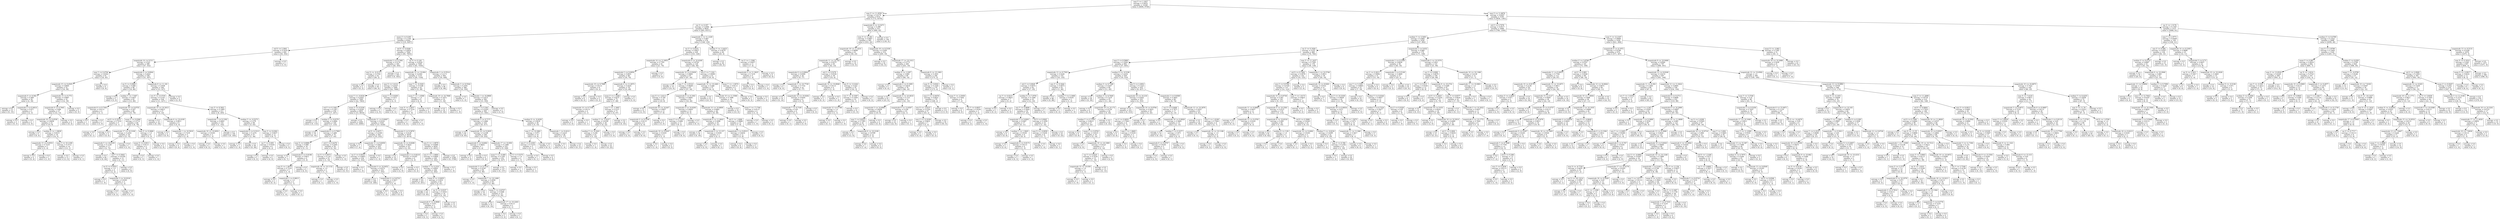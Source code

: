 digraph Tree {
node [shape=box] ;
0 [label="max Y <= 1.1927\nentropy = 0.9055\nsamples = 14346\nvalue = [4606, 9740]"] ;
1 [label="max Z <= 11.4558\nentropy = 0.4174\nsamples = 9151\nvalue = [772, 8379]"] ;
0 -> 1 [labeldistance=2.5, labelangle=45, headlabel="True"] ;
2 [label="var Z <= 0.357\nentropy = 0.2084\nsamples = 8620\nvalue = [283, 8337]"] ;
1 -> 2 ;
3 [label="mean Z <= 9.293\nentropy = 0.1194\nsamples = 8342\nvalue = [135, 8207]"] ;
2 -> 3 ;
4 [label="std X <= 2.3941\nentropy = 0.5418\nsamples = 402\nvalue = [50, 352]"] ;
3 -> 4 ;
5 [label="magnitude 14 <= 9.511\nentropy = 0.523\nsamples = 399\nvalue = [47, 352]"] ;
4 -> 5 ;
6 [label="max Y <= 0.4704\nentropy = 0.8302\nsamples = 61\nvalue = [16, 45]"] ;
5 -> 6 ;
7 [label="magnitude 15 <= 9.4505\nentropy = 0.8905\nsamples = 52\nvalue = [16, 36]"] ;
6 -> 7 ;
8 [label="magnitude 0 <= 9.582\nentropy = 0.469\nsamples = 20\nvalue = [2, 18]"] ;
7 -> 8 ;
9 [label="entropy = 0.0\nsamples = 15\nvalue = [0, 15]"] ;
8 -> 9 ;
10 [label="magnitude 2 <= 9.4614\nentropy = 0.971\nsamples = 5\nvalue = [2, 3]"] ;
8 -> 10 ;
11 [label="entropy = 0.0\nsamples = 3\nvalue = [0, 3]"] ;
10 -> 11 ;
12 [label="entropy = 0.0\nsamples = 2\nvalue = [2, 0]"] ;
10 -> 12 ;
13 [label="magnitude 15 <= 9.773\nentropy = 0.9887\nsamples = 32\nvalue = [14, 18]"] ;
7 -> 13 ;
14 [label="magnitude 8 <= 9.7945\nentropy = 0.999\nsamples = 27\nvalue = [14, 13]"] ;
13 -> 14 ;
15 [label="magnitude 16 <= 9.4538\nentropy = 0.9656\nsamples = 23\nvalue = [14, 9]"] ;
14 -> 15 ;
16 [label="entropy = 0.0\nsamples = 4\nvalue = [0, 4]"] ;
15 -> 16 ;
17 [label="median X <= -1.9839\nentropy = 0.8315\nsamples = 19\nvalue = [14, 5]"] ;
15 -> 17 ;
18 [label="magnitude 13 <= 9.6553\nentropy = 0.7219\nsamples = 5\nvalue = [1, 4]"] ;
17 -> 18 ;
19 [label="entropy = 0.0\nsamples = 4\nvalue = [0, 4]"] ;
18 -> 19 ;
20 [label="entropy = 0.0\nsamples = 1\nvalue = [1, 0]"] ;
18 -> 20 ;
21 [label="max Z <= 10.1108\nentropy = 0.3712\nsamples = 14\nvalue = [13, 1]"] ;
17 -> 21 ;
22 [label="entropy = 0.0\nsamples = 13\nvalue = [13, 0]"] ;
21 -> 22 ;
23 [label="entropy = 0.0\nsamples = 1\nvalue = [0, 1]"] ;
21 -> 23 ;
24 [label="entropy = 0.0\nsamples = 4\nvalue = [0, 4]"] ;
14 -> 24 ;
25 [label="entropy = 0.0\nsamples = 5\nvalue = [0, 5]"] ;
13 -> 25 ;
26 [label="entropy = 0.0\nsamples = 9\nvalue = [0, 9]"] ;
6 -> 26 ;
27 [label="magnitude 0 <= 9.6944\nentropy = 0.4422\nsamples = 338\nvalue = [31, 307]"] ;
5 -> 27 ;
28 [label="var X <= 0.0063\nentropy = 0.688\nsamples = 98\nvalue = [18, 80]"] ;
27 -> 28 ;
29 [label="entropy = 0.0\nsamples = 5\nvalue = [5, 0]"] ;
28 -> 29 ;
30 [label="median Y <= -7.007\nentropy = 0.5837\nsamples = 93\nvalue = [13, 80]"] ;
28 -> 30 ;
31 [label="magnitude 8 <= 9.7363\nentropy = 0.8113\nsamples = 4\nvalue = [3, 1]"] ;
30 -> 31 ;
32 [label="entropy = 0.0\nsamples = 1\nvalue = [0, 1]"] ;
31 -> 32 ;
33 [label="entropy = 0.0\nsamples = 3\nvalue = [3, 0]"] ;
31 -> 33 ;
34 [label="magnitude 18 <= 8.9755\nentropy = 0.507\nsamples = 89\nvalue = [10, 79]"] ;
30 -> 34 ;
35 [label="std X <= 0.3219\nentropy = 0.7219\nsamples = 5\nvalue = [4, 1]"] ;
34 -> 35 ;
36 [label="entropy = 0.0\nsamples = 1\nvalue = [0, 1]"] ;
35 -> 36 ;
37 [label="entropy = 0.0\nsamples = 4\nvalue = [4, 0]"] ;
35 -> 37 ;
38 [label="mean Y <= 0.0366\nentropy = 0.3712\nsamples = 84\nvalue = [6, 78]"] ;
34 -> 38 ;
39 [label="magnitude 17 <= 10.3106\nentropy = 0.2352\nsamples = 78\nvalue = [3, 75]"] ;
38 -> 39 ;
40 [label="magnitude 5 <= 10.0165\nentropy = 0.1738\nsamples = 77\nvalue = [2, 75]"] ;
39 -> 40 ;
41 [label="entropy = 0.0\nsamples = 64\nvalue = [0, 64]"] ;
40 -> 41 ;
42 [label="std Y <= 0.3642\nentropy = 0.6194\nsamples = 13\nvalue = [2, 11]"] ;
40 -> 42 ;
43 [label="var X <= 0.0553\nentropy = 1.0\nsamples = 4\nvalue = [2, 2]"] ;
42 -> 43 ;
44 [label="entropy = 0.0\nsamples = 1\nvalue = [1, 0]"] ;
43 -> 44 ;
45 [label="magnitude 3 <= 10.0318\nentropy = 0.9183\nsamples = 3\nvalue = [1, 2]"] ;
43 -> 45 ;
46 [label="entropy = 0.0\nsamples = 2\nvalue = [0, 2]"] ;
45 -> 46 ;
47 [label="entropy = 0.0\nsamples = 1\nvalue = [1, 0]"] ;
45 -> 47 ;
48 [label="entropy = 0.0\nsamples = 9\nvalue = [0, 9]"] ;
42 -> 48 ;
49 [label="entropy = 0.0\nsamples = 1\nvalue = [1, 0]"] ;
39 -> 49 ;
50 [label="max Z <= 9.2868\nentropy = 1.0\nsamples = 6\nvalue = [3, 3]"] ;
38 -> 50 ;
51 [label="mean X <= 6.0011\nentropy = 0.8113\nsamples = 4\nvalue = [1, 3]"] ;
50 -> 51 ;
52 [label="entropy = 0.0\nsamples = 3\nvalue = [0, 3]"] ;
51 -> 52 ;
53 [label="entropy = 0.0\nsamples = 1\nvalue = [1, 0]"] ;
51 -> 53 ;
54 [label="entropy = 0.0\nsamples = 2\nvalue = [2, 0]"] ;
50 -> 54 ;
55 [label="magnitude 8 <= 11.181\nentropy = 0.3038\nsamples = 240\nvalue = [13, 227]"] ;
27 -> 55 ;
56 [label="min X <= -6.3729\nentropy = 0.2701\nsamples = 238\nvalue = [11, 227]"] ;
55 -> 56 ;
57 [label="magnitude 15 <= 10.3013\nentropy = 0.6913\nsamples = 27\nvalue = [5, 22]"] ;
56 -> 57 ;
58 [label="entropy = 0.0\nsamples = 18\nvalue = [0, 18]"] ;
57 -> 58 ;
59 [label="magnitude 6 <= 10.4195\nentropy = 0.9911\nsamples = 9\nvalue = [5, 4]"] ;
57 -> 59 ;
60 [label="entropy = 0.0\nsamples = 4\nvalue = [4, 0]"] ;
59 -> 60 ;
61 [label="magnitude 1 <= 10.5919\nentropy = 0.7219\nsamples = 5\nvalue = [1, 4]"] ;
59 -> 61 ;
62 [label="entropy = 0.0\nsamples = 4\nvalue = [0, 4]"] ;
61 -> 62 ;
63 [label="entropy = 0.0\nsamples = 1\nvalue = [1, 0]"] ;
61 -> 63 ;
64 [label="min Z <= 8.3921\nentropy = 0.1865\nsamples = 211\nvalue = [6, 205]"] ;
56 -> 64 ;
65 [label="magnitude 7 <= 9.1292\nentropy = 0.0601\nsamples = 143\nvalue = [1, 142]"] ;
64 -> 65 ;
66 [label="magnitude 19 <= 10.0052\nentropy = 0.9183\nsamples = 3\nvalue = [1, 2]"] ;
65 -> 66 ;
67 [label="entropy = 0.0\nsamples = 2\nvalue = [0, 2]"] ;
66 -> 67 ;
68 [label="entropy = 0.0\nsamples = 1\nvalue = [1, 0]"] ;
66 -> 68 ;
69 [label="entropy = 0.0\nsamples = 140\nvalue = [0, 140]"] ;
65 -> 69 ;
70 [label="median Y <= -0.5273\nentropy = 0.379\nsamples = 68\nvalue = [5, 63]"] ;
64 -> 70 ;
71 [label="magnitude 9 <= 9.3313\nentropy = 0.1274\nsamples = 57\nvalue = [1, 56]"] ;
70 -> 71 ;
72 [label="entropy = 0.0\nsamples = 1\nvalue = [1, 0]"] ;
71 -> 72 ;
73 [label="entropy = 0.0\nsamples = 56\nvalue = [0, 56]"] ;
71 -> 73 ;
74 [label="max Z <= 9.4362\nentropy = 0.9457\nsamples = 11\nvalue = [4, 7]"] ;
70 -> 74 ;
75 [label="var Y <= 0.005\nentropy = 0.9183\nsamples = 6\nvalue = [4, 2]"] ;
74 -> 75 ;
76 [label="entropy = 0.0\nsamples = 2\nvalue = [0, 2]"] ;
75 -> 76 ;
77 [label="entropy = 0.0\nsamples = 4\nvalue = [4, 0]"] ;
75 -> 77 ;
78 [label="entropy = 0.0\nsamples = 5\nvalue = [0, 5]"] ;
74 -> 78 ;
79 [label="entropy = 0.0\nsamples = 2\nvalue = [2, 0]"] ;
55 -> 79 ;
80 [label="entropy = 0.0\nsamples = 3\nvalue = [3, 0]"] ;
4 -> 80 ;
81 [label="std X <= 0.0349\nentropy = 0.0854\nsamples = 7940\nvalue = [85, 7855]"] ;
3 -> 81 ;
82 [label="magnitude 5 <= 9.7061\nentropy = 0.5176\nsamples = 345\nvalue = [40, 305]"] ;
81 -> 82 ;
83 [label="min X <= -0.2115\nentropy = 0.2762\nsamples = 42\nvalue = [40, 2]"] ;
82 -> 83 ;
84 [label="entropy = 0.0\nsamples = 2\nvalue = [0, 2]"] ;
83 -> 84 ;
85 [label="entropy = 0.0\nsamples = 40\nvalue = [40, 0]"] ;
83 -> 85 ;
86 [label="entropy = 0.0\nsamples = 303\nvalue = [0, 303]"] ;
82 -> 86 ;
87 [label="var X <= 0.144\nentropy = 0.0524\nsamples = 7595\nvalue = [45, 7550]"] ;
81 -> 87 ;
88 [label="magnitude 12 <= 10.604\nentropy = 0.0381\nsamples = 7133\nvalue = [29, 7104]"] ;
87 -> 88 ;
89 [label="max X <= 3.4121\nentropy = 0.0327\nsamples = 7090\nvalue = [24, 7066]"] ;
88 -> 89 ;
90 [label="mean Y <= -0.9334\nentropy = 0.0303\nsamples = 7085\nvalue = [22, 7063]"] ;
89 -> 90 ;
91 [label="std Y <= 0.1362\nentropy = 0.182\nsamples = 254\nvalue = [7, 247]"] ;
90 -> 91 ;
92 [label="entropy = 0.0\nsamples = 114\nvalue = [0, 114]"] ;
91 -> 92 ;
93 [label="median Z <= 9.6379\nentropy = 0.2864\nsamples = 140\nvalue = [7, 133]"] ;
91 -> 93 ;
94 [label="entropy = 0.0\nsamples = 70\nvalue = [0, 70]"] ;
93 -> 94 ;
95 [label="magnitude 8 <= 9.7893\nentropy = 0.469\nsamples = 70\nvalue = [7, 63]"] ;
93 -> 95 ;
96 [label="max X <= 0.6988\nentropy = 0.896\nsamples = 16\nvalue = [5, 11]"] ;
95 -> 96 ;
97 [label="entropy = 0.0\nsamples = 7\nvalue = [0, 7]"] ;
96 -> 97 ;
98 [label="magnitude 6 <= 9.8196\nentropy = 0.9911\nsamples = 9\nvalue = [5, 4]"] ;
96 -> 98 ;
99 [label="max X <= 1.0679\nentropy = 0.7219\nsamples = 5\nvalue = [1, 4]"] ;
98 -> 99 ;
100 [label="entropy = 0.0\nsamples = 3\nvalue = [0, 3]"] ;
99 -> 100 ;
101 [label="magnitude 2 <= 9.8813\nentropy = 1.0\nsamples = 2\nvalue = [1, 1]"] ;
99 -> 101 ;
102 [label="entropy = 0.0\nsamples = 1\nvalue = [1, 0]"] ;
101 -> 102 ;
103 [label="entropy = 0.0\nsamples = 1\nvalue = [0, 1]"] ;
101 -> 103 ;
104 [label="entropy = 0.0\nsamples = 4\nvalue = [4, 0]"] ;
98 -> 104 ;
105 [label="std Z <= 0.4276\nentropy = 0.2285\nsamples = 54\nvalue = [2, 52]"] ;
95 -> 105 ;
106 [label="var X <= 0.0073\nentropy = 0.135\nsamples = 53\nvalue = [1, 52]"] ;
105 -> 106 ;
107 [label="magnitude 16 <= 10.1132\nentropy = 1.0\nsamples = 2\nvalue = [1, 1]"] ;
106 -> 107 ;
108 [label="entropy = 0.0\nsamples = 1\nvalue = [0, 1]"] ;
107 -> 108 ;
109 [label="entropy = 0.0\nsamples = 1\nvalue = [1, 0]"] ;
107 -> 109 ;
110 [label="entropy = 0.0\nsamples = 51\nvalue = [0, 51]"] ;
106 -> 110 ;
111 [label="entropy = 0.0\nsamples = 1\nvalue = [1, 0]"] ;
105 -> 111 ;
112 [label="mean Z <= 9.5336\nentropy = 0.0226\nsamples = 6831\nvalue = [15, 6816]"] ;
90 -> 112 ;
113 [label="entropy = 0.0\nsamples = 2490\nvalue = [0, 2490]"] ;
112 -> 113 ;
114 [label="magnitude 11 <= 9.6067\nentropy = 0.0332\nsamples = 4341\nvalue = [15, 4326]"] ;
112 -> 114 ;
115 [label="std X <= 0.0473\nentropy = 0.2338\nsamples = 262\nvalue = [10, 252]"] ;
114 -> 115 ;
116 [label="entropy = 0.0\nsamples = 7\nvalue = [7, 0]"] ;
115 -> 116 ;
117 [label="magnitude 11 <= 9.6059\nentropy = 0.0923\nsamples = 255\nvalue = [3, 252]"] ;
115 -> 117 ;
118 [label="var Z <= 0.0019\nentropy = 0.0663\nsamples = 254\nvalue = [2, 252]"] ;
117 -> 118 ;
119 [label="entropy = 0.0\nsamples = 1\nvalue = [1, 0]"] ;
118 -> 119 ;
120 [label="magnitude 0 <= 10.0452\nentropy = 0.0372\nsamples = 253\nvalue = [1, 252]"] ;
118 -> 120 ;
121 [label="entropy = 0.0\nsamples = 246\nvalue = [0, 246]"] ;
120 -> 121 ;
122 [label="magnitude 8 <= 9.6722\nentropy = 0.5917\nsamples = 7\nvalue = [1, 6]"] ;
120 -> 122 ;
123 [label="entropy = 0.0\nsamples = 1\nvalue = [1, 0]"] ;
122 -> 123 ;
124 [label="entropy = 0.0\nsamples = 6\nvalue = [0, 6]"] ;
122 -> 124 ;
125 [label="entropy = 0.0\nsamples = 1\nvalue = [1, 0]"] ;
117 -> 125 ;
126 [label="magnitude 0 <= 9.3879\nentropy = 0.0136\nsamples = 4079\nvalue = [5, 4074]"] ;
114 -> 126 ;
127 [label="magnitude 14 <= 9.8286\nentropy = 0.4022\nsamples = 25\nvalue = [2, 23]"] ;
126 -> 127 ;
128 [label="entropy = 0.0\nsamples = 19\nvalue = [0, 19]"] ;
127 -> 128 ;
129 [label="magnitude 2 <= 9.8219\nentropy = 0.9183\nsamples = 6\nvalue = [2, 4]"] ;
127 -> 129 ;
130 [label="entropy = 0.0\nsamples = 2\nvalue = [2, 0]"] ;
129 -> 130 ;
131 [label="entropy = 0.0\nsamples = 4\nvalue = [0, 4]"] ;
129 -> 131 ;
132 [label="min X <= -1.0879\nentropy = 0.0088\nsamples = 4054\nvalue = [3, 4051]"] ;
126 -> 132 ;
133 [label="min X <= -1.0884\nentropy = 0.0894\nsamples = 265\nvalue = [3, 262]"] ;
132 -> 133 ;
134 [label="median Y <= 0.2331\nentropy = 0.0643\nsamples = 264\nvalue = [2, 262]"] ;
133 -> 134 ;
135 [label="entropy = 0.0\nsamples = 201\nvalue = [0, 201]"] ;
134 -> 135 ;
136 [label="mean X <= -0.9055\nentropy = 0.2031\nsamples = 63\nvalue = [2, 61]"] ;
134 -> 136 ;
137 [label="entropy = 0.0\nsamples = 45\nvalue = [0, 45]"] ;
136 -> 137 ;
138 [label="var X <= 0.0337\nentropy = 0.5033\nsamples = 18\nvalue = [2, 16]"] ;
136 -> 138 ;
139 [label="magnitude 6 <= 9.9666\nentropy = 0.971\nsamples = 5\nvalue = [2, 3]"] ;
138 -> 139 ;
140 [label="entropy = 0.0\nsamples = 3\nvalue = [0, 3]"] ;
139 -> 140 ;
141 [label="entropy = 0.0\nsamples = 2\nvalue = [2, 0]"] ;
139 -> 141 ;
142 [label="entropy = 0.0\nsamples = 13\nvalue = [0, 13]"] ;
138 -> 142 ;
143 [label="entropy = 0.0\nsamples = 1\nvalue = [1, 0]"] ;
133 -> 143 ;
144 [label="entropy = 0.0\nsamples = 3789\nvalue = [0, 3789]"] ;
132 -> 144 ;
145 [label="mean Y <= 0.6305\nentropy = 0.971\nsamples = 5\nvalue = [2, 3]"] ;
89 -> 145 ;
146 [label="entropy = 0.0\nsamples = 2\nvalue = [2, 0]"] ;
145 -> 146 ;
147 [label="entropy = 0.0\nsamples = 3\nvalue = [0, 3]"] ;
145 -> 147 ;
148 [label="max Y <= -0.3345\nentropy = 0.5186\nsamples = 43\nvalue = [5, 38]"] ;
88 -> 148 ;
149 [label="mean Y <= -1.4588\nentropy = 1.0\nsamples = 8\nvalue = [4, 4]"] ;
148 -> 149 ;
150 [label="max X <= 2.4037\nentropy = 0.7219\nsamples = 5\nvalue = [1, 4]"] ;
149 -> 150 ;
151 [label="entropy = 0.0\nsamples = 4\nvalue = [0, 4]"] ;
150 -> 151 ;
152 [label="entropy = 0.0\nsamples = 1\nvalue = [1, 0]"] ;
150 -> 152 ;
153 [label="entropy = 0.0\nsamples = 3\nvalue = [3, 0]"] ;
149 -> 153 ;
154 [label="magnitude 19 <= 10.7668\nentropy = 0.1872\nsamples = 35\nvalue = [1, 34]"] ;
148 -> 154 ;
155 [label="entropy = 0.0\nsamples = 34\nvalue = [0, 34]"] ;
154 -> 155 ;
156 [label="entropy = 0.0\nsamples = 1\nvalue = [1, 0]"] ;
154 -> 156 ;
157 [label="magnitude 3 <= 9.5514\nentropy = 0.2171\nsamples = 462\nvalue = [16, 446]"] ;
87 -> 157 ;
158 [label="entropy = 0.0\nsamples = 96\nvalue = [0, 96]"] ;
157 -> 158 ;
159 [label="magnitude 3 <= 9.5544\nentropy = 0.2591\nsamples = 366\nvalue = [16, 350]"] ;
157 -> 159 ;
160 [label="entropy = 0.0\nsamples = 1\nvalue = [1, 0]"] ;
159 -> 160 ;
161 [label="magnitude 1 <= 10.9868\nentropy = 0.2473\nsamples = 365\nvalue = [15, 350]"] ;
159 -> 161 ;
162 [label="mean Y <= 0.344\nentropy = 0.2228\nsamples = 363\nvalue = [13, 350]"] ;
161 -> 162 ;
163 [label="magnitude 5 <= 9.7171\nentropy = 0.1666\nsamples = 325\nvalue = [8, 317]"] ;
162 -> 163 ;
164 [label="entropy = 0.0\nsamples = 85\nvalue = [0, 85]"] ;
163 -> 164 ;
165 [label="magnitude 16 <= 9.2835\nentropy = 0.2108\nsamples = 240\nvalue = [8, 232]"] ;
163 -> 165 ;
166 [label="magnitude 9 <= 9.6482\nentropy = 0.9852\nsamples = 7\nvalue = [3, 4]"] ;
165 -> 166 ;
167 [label="entropy = 0.0\nsamples = 3\nvalue = [3, 0]"] ;
166 -> 167 ;
168 [label="entropy = 0.0\nsamples = 4\nvalue = [0, 4]"] ;
166 -> 168 ;
169 [label="magnitude 17 <= 10.858\nentropy = 0.1496\nsamples = 233\nvalue = [5, 228]"] ;
165 -> 169 ;
170 [label="mean Y <= -0.469\nentropy = 0.1261\nsamples = 231\nvalue = [4, 227]"] ;
169 -> 170 ;
171 [label="magnitude 5 <= 9.7214\nentropy = 0.2539\nsamples = 94\nvalue = [4, 90]"] ;
170 -> 171 ;
172 [label="entropy = 0.0\nsamples = 1\nvalue = [1, 0]"] ;
171 -> 172 ;
173 [label="magnitude 7 <= 10.1499\nentropy = 0.2056\nsamples = 93\nvalue = [3, 90]"] ;
171 -> 173 ;
174 [label="entropy = 0.0\nsamples = 70\nvalue = [0, 70]"] ;
173 -> 174 ;
175 [label="mean Y <= -0.6707\nentropy = 0.5586\nsamples = 23\nvalue = [3, 20]"] ;
173 -> 175 ;
176 [label="entropy = 0.0\nsamples = 19\nvalue = [0, 19]"] ;
175 -> 176 ;
177 [label="magnitude 17 <= 10.2263\nentropy = 0.8113\nsamples = 4\nvalue = [3, 1]"] ;
175 -> 177 ;
178 [label="entropy = 0.0\nsamples = 3\nvalue = [3, 0]"] ;
177 -> 178 ;
179 [label="entropy = 0.0\nsamples = 1\nvalue = [0, 1]"] ;
177 -> 179 ;
180 [label="entropy = 0.0\nsamples = 137\nvalue = [0, 137]"] ;
170 -> 180 ;
181 [label="var X <= 0.5275\nentropy = 1.0\nsamples = 2\nvalue = [1, 1]"] ;
169 -> 181 ;
182 [label="entropy = 0.0\nsamples = 1\nvalue = [1, 0]"] ;
181 -> 182 ;
183 [label="entropy = 0.0\nsamples = 1\nvalue = [0, 1]"] ;
181 -> 183 ;
184 [label="median X <= -0.4436\nentropy = 0.5618\nsamples = 38\nvalue = [5, 33]"] ;
162 -> 184 ;
185 [label="max Z <= 10.2961\nentropy = 0.971\nsamples = 10\nvalue = [4, 6]"] ;
184 -> 185 ;
186 [label="min Z <= 9.1038\nentropy = 0.7219\nsamples = 5\nvalue = [4, 1]"] ;
185 -> 186 ;
187 [label="entropy = 0.0\nsamples = 1\nvalue = [0, 1]"] ;
186 -> 187 ;
188 [label="entropy = 0.0\nsamples = 4\nvalue = [4, 0]"] ;
186 -> 188 ;
189 [label="entropy = 0.0\nsamples = 5\nvalue = [0, 5]"] ;
185 -> 189 ;
190 [label="magnitude 1 <= 9.4212\nentropy = 0.2223\nsamples = 28\nvalue = [1, 27]"] ;
184 -> 190 ;
191 [label="entropy = 0.0\nsamples = 1\nvalue = [1, 0]"] ;
190 -> 191 ;
192 [label="entropy = 0.0\nsamples = 27\nvalue = [0, 27]"] ;
190 -> 192 ;
193 [label="entropy = 0.0\nsamples = 2\nvalue = [2, 0]"] ;
161 -> 193 ;
194 [label="magnitude 2 <= 11.1229\nentropy = 0.997\nsamples = 278\nvalue = [148, 130]"] ;
2 -> 194 ;
195 [label="var Z <= 0.6331\nentropy = 0.9927\nsamples = 229\nvalue = [103, 126]"] ;
194 -> 195 ;
196 [label="magnitude 14 <= 11.0953\nentropy = 0.7793\nsamples = 91\nvalue = [21, 70]"] ;
195 -> 196 ;
197 [label="magnitude 5 <= 9.0858\nentropy = 0.6931\nsamples = 86\nvalue = [16, 70]"] ;
196 -> 197 ;
198 [label="magnitude 19 <= 9.7986\nentropy = 0.8113\nsamples = 8\nvalue = [6, 2]"] ;
197 -> 198 ;
199 [label="entropy = 0.0\nsamples = 6\nvalue = [6, 0]"] ;
198 -> 199 ;
200 [label="entropy = 0.0\nsamples = 2\nvalue = [0, 2]"] ;
198 -> 200 ;
201 [label="magnitude 4 <= 11.0072\nentropy = 0.5525\nsamples = 78\nvalue = [10, 68]"] ;
197 -> 201 ;
202 [label="mean Z <= 1.4382\nentropy = 0.4475\nsamples = 75\nvalue = [7, 68]"] ;
201 -> 202 ;
203 [label="magnitude 14 <= 9.7199\nentropy = 0.8113\nsamples = 4\nvalue = [3, 1]"] ;
202 -> 203 ;
204 [label="entropy = 0.0\nsamples = 3\nvalue = [3, 0]"] ;
203 -> 204 ;
205 [label="entropy = 0.0\nsamples = 1\nvalue = [0, 1]"] ;
203 -> 205 ;
206 [label="max Y <= -1.3097\nentropy = 0.3127\nsamples = 71\nvalue = [4, 67]"] ;
202 -> 206 ;
207 [label="median Y <= -3.4227\nentropy = 0.6194\nsamples = 26\nvalue = [4, 22]"] ;
206 -> 207 ;
208 [label="median Y <= -9.1643\nentropy = 0.258\nsamples = 23\nvalue = [1, 22]"] ;
207 -> 208 ;
209 [label="entropy = 0.0\nsamples = 1\nvalue = [1, 0]"] ;
208 -> 209 ;
210 [label="entropy = 0.0\nsamples = 22\nvalue = [0, 22]"] ;
208 -> 210 ;
211 [label="entropy = 0.0\nsamples = 3\nvalue = [3, 0]"] ;
207 -> 211 ;
212 [label="entropy = 0.0\nsamples = 45\nvalue = [0, 45]"] ;
206 -> 212 ;
213 [label="entropy = 0.0\nsamples = 3\nvalue = [3, 0]"] ;
201 -> 213 ;
214 [label="entropy = 0.0\nsamples = 5\nvalue = [5, 0]"] ;
196 -> 214 ;
215 [label="magnitude 6 <= 10.4249\nentropy = 0.9742\nsamples = 138\nvalue = [82, 56]"] ;
195 -> 215 ;
216 [label="magnitude 10 <= 8.5638\nentropy = 0.9993\nsamples = 97\nvalue = [47, 50]"] ;
215 -> 216 ;
217 [label="entropy = 0.0\nsamples = 10\nvalue = [10, 0]"] ;
216 -> 217 ;
218 [label="max Y <= -2.9122\nentropy = 0.9838\nsamples = 87\nvalue = [37, 50]"] ;
216 -> 218 ;
219 [label="max X <= -2.6111\nentropy = 0.795\nsamples = 25\nvalue = [19, 6]"] ;
218 -> 219 ;
220 [label="entropy = 0.0\nsamples = 12\nvalue = [12, 0]"] ;
219 -> 220 ;
221 [label="magnitude 10 <= 10.647\nentropy = 0.9957\nsamples = 13\nvalue = [7, 6]"] ;
219 -> 221 ;
222 [label="magnitude 0 <= 9.3336\nentropy = 0.8113\nsamples = 8\nvalue = [2, 6]"] ;
221 -> 222 ;
223 [label="entropy = 0.0\nsamples = 2\nvalue = [2, 0]"] ;
222 -> 223 ;
224 [label="entropy = 0.0\nsamples = 6\nvalue = [0, 6]"] ;
222 -> 224 ;
225 [label="entropy = 0.0\nsamples = 5\nvalue = [5, 0]"] ;
221 -> 225 ;
226 [label="magnitude 0 <= 9.1941\nentropy = 0.8691\nsamples = 62\nvalue = [18, 44]"] ;
218 -> 226 ;
227 [label="magnitude 4 <= 10.6293\nentropy = 0.9403\nsamples = 14\nvalue = [9, 5]"] ;
226 -> 227 ;
228 [label="mean Z <= 4.7233\nentropy = 0.684\nsamples = 11\nvalue = [9, 2]"] ;
227 -> 228 ;
229 [label="magnitude 19 <= 9.8347\nentropy = 0.9183\nsamples = 3\nvalue = [1, 2]"] ;
228 -> 229 ;
230 [label="entropy = 0.0\nsamples = 1\nvalue = [1, 0]"] ;
229 -> 230 ;
231 [label="entropy = 0.0\nsamples = 2\nvalue = [0, 2]"] ;
229 -> 231 ;
232 [label="entropy = 0.0\nsamples = 8\nvalue = [8, 0]"] ;
228 -> 232 ;
233 [label="entropy = 0.0\nsamples = 3\nvalue = [0, 3]"] ;
227 -> 233 ;
234 [label="magnitude 14 <= 10.8809\nentropy = 0.6962\nsamples = 48\nvalue = [9, 39]"] ;
226 -> 234 ;
235 [label="magnitude 0 <= 11.6643\nentropy = 0.3298\nsamples = 33\nvalue = [2, 31]"] ;
234 -> 235 ;
236 [label="entropy = 0.0\nsamples = 30\nvalue = [0, 30]"] ;
235 -> 236 ;
237 [label="magnitude 0 <= 13.157\nentropy = 0.9183\nsamples = 3\nvalue = [2, 1]"] ;
235 -> 237 ;
238 [label="entropy = 0.0\nsamples = 2\nvalue = [2, 0]"] ;
237 -> 238 ;
239 [label="entropy = 0.0\nsamples = 1\nvalue = [0, 1]"] ;
237 -> 239 ;
240 [label="std Z <= 1.4066\nentropy = 0.9968\nsamples = 15\nvalue = [7, 8]"] ;
234 -> 240 ;
241 [label="magnitude 3 <= 9.8515\nentropy = 0.8454\nsamples = 11\nvalue = [3, 8]"] ;
240 -> 241 ;
242 [label="entropy = 0.0\nsamples = 8\nvalue = [0, 8]"] ;
241 -> 242 ;
243 [label="entropy = 0.0\nsamples = 3\nvalue = [3, 0]"] ;
241 -> 243 ;
244 [label="entropy = 0.0\nsamples = 4\nvalue = [4, 0]"] ;
240 -> 244 ;
245 [label="min Z <= 7.1341\nentropy = 0.6006\nsamples = 41\nvalue = [35, 6]"] ;
215 -> 245 ;
246 [label="magnitude 14 <= 10.2461\nentropy = 0.406\nsamples = 37\nvalue = [34, 3]"] ;
245 -> 246 ;
247 [label="entropy = 0.0\nsamples = 23\nvalue = [23, 0]"] ;
246 -> 247 ;
248 [label="magnitude 10 <= 11.5596\nentropy = 0.7496\nsamples = 14\nvalue = [11, 3]"] ;
246 -> 248 ;
249 [label="entropy = 0.0\nsamples = 10\nvalue = [10, 0]"] ;
248 -> 249 ;
250 [label="mean Y <= -7.1746\nentropy = 0.8113\nsamples = 4\nvalue = [1, 3]"] ;
248 -> 250 ;
251 [label="entropy = 0.0\nsamples = 1\nvalue = [1, 0]"] ;
250 -> 251 ;
252 [label="entropy = 0.0\nsamples = 3\nvalue = [0, 3]"] ;
250 -> 252 ;
253 [label="mean Y <= -1.0074\nentropy = 0.8113\nsamples = 4\nvalue = [1, 3]"] ;
245 -> 253 ;
254 [label="entropy = 0.0\nsamples = 3\nvalue = [0, 3]"] ;
253 -> 254 ;
255 [label="entropy = 0.0\nsamples = 1\nvalue = [1, 0]"] ;
253 -> 255 ;
256 [label="median Y <= -3.4423\nentropy = 0.4079\nsamples = 49\nvalue = [45, 4]"] ;
194 -> 256 ;
257 [label="entropy = 0.0\nsamples = 38\nvalue = [38, 0]"] ;
256 -> 257 ;
258 [label="var Z <= 1.1568\nentropy = 0.9457\nsamples = 11\nvalue = [7, 4]"] ;
256 -> 258 ;
259 [label="magnitude 0 <= 11.3625\nentropy = 0.7219\nsamples = 5\nvalue = [1, 4]"] ;
258 -> 259 ;
260 [label="entropy = 0.0\nsamples = 4\nvalue = [0, 4]"] ;
259 -> 260 ;
261 [label="entropy = 0.0\nsamples = 1\nvalue = [1, 0]"] ;
259 -> 261 ;
262 [label="entropy = 0.0\nsamples = 6\nvalue = [6, 0]"] ;
258 -> 262 ;
263 [label="magnitude 8 <= 12.0271\nentropy = 0.399\nsamples = 531\nvalue = [489, 42]"] ;
1 -> 263 ;
264 [label="max Z <= 12.261\nentropy = 0.4887\nsamples = 395\nvalue = [353, 42]"] ;
263 -> 264 ;
265 [label="magnitude 18 <= 11.4231\nentropy = 0.8608\nsamples = 81\nvalue = [58, 23]"] ;
264 -> 265 ;
266 [label="magnitude 11 <= 10.162\nentropy = 0.9375\nsamples = 65\nvalue = [42, 23]"] ;
265 -> 266 ;
267 [label="magnitude 9 <= 8.9844\nentropy = 0.9306\nsamples = 26\nvalue = [9, 17]"] ;
266 -> 267 ;
268 [label="entropy = 0.0\nsamples = 4\nvalue = [4, 0]"] ;
267 -> 268 ;
269 [label="magnitude 5 <= 10.7729\nentropy = 0.7732\nsamples = 22\nvalue = [5, 17]"] ;
267 -> 269 ;
270 [label="entropy = 0.0\nsamples = 14\nvalue = [0, 14]"] ;
269 -> 270 ;
271 [label="magnitude 14 <= 10.6262\nentropy = 0.9544\nsamples = 8\nvalue = [5, 3]"] ;
269 -> 271 ;
272 [label="magnitude 7 <= 9.7185\nentropy = 0.65\nsamples = 6\nvalue = [5, 1]"] ;
271 -> 272 ;
273 [label="entropy = 0.0\nsamples = 1\nvalue = [0, 1]"] ;
272 -> 273 ;
274 [label="entropy = 0.0\nsamples = 5\nvalue = [5, 0]"] ;
272 -> 274 ;
275 [label="entropy = 0.0\nsamples = 2\nvalue = [0, 2]"] ;
271 -> 275 ;
276 [label="std Z <= 0.5278\nentropy = 0.6194\nsamples = 39\nvalue = [33, 6]"] ;
266 -> 276 ;
277 [label="magnitude 14 <= 10.8948\nentropy = 0.8113\nsamples = 4\nvalue = [1, 3]"] ;
276 -> 277 ;
278 [label="entropy = 0.0\nsamples = 3\nvalue = [0, 3]"] ;
277 -> 278 ;
279 [label="entropy = 0.0\nsamples = 1\nvalue = [1, 0]"] ;
277 -> 279 ;
280 [label="min X <= -0.2242\nentropy = 0.422\nsamples = 35\nvalue = [32, 3]"] ;
276 -> 280 ;
281 [label="min Y <= -6.3397\nentropy = 0.1959\nsamples = 33\nvalue = [32, 1]"] ;
280 -> 281 ;
282 [label="magnitude 12 <= 9.789\nentropy = 1.0\nsamples = 2\nvalue = [1, 1]"] ;
281 -> 282 ;
283 [label="entropy = 0.0\nsamples = 1\nvalue = [0, 1]"] ;
282 -> 283 ;
284 [label="entropy = 0.0\nsamples = 1\nvalue = [1, 0]"] ;
282 -> 284 ;
285 [label="entropy = 0.0\nsamples = 31\nvalue = [31, 0]"] ;
281 -> 285 ;
286 [label="entropy = 0.0\nsamples = 2\nvalue = [0, 2]"] ;
280 -> 286 ;
287 [label="entropy = 0.0\nsamples = 16\nvalue = [16, 0]"] ;
265 -> 287 ;
288 [label="magnitude 18 <= 8.5338\nentropy = 0.3295\nsamples = 314\nvalue = [295, 19]"] ;
264 -> 288 ;
289 [label="entropy = 0.0\nsamples = 54\nvalue = [54, 0]"] ;
288 -> 289 ;
290 [label="magnitude 17 <= 10.1412\nentropy = 0.3773\nsamples = 260\nvalue = [241, 19]"] ;
288 -> 290 ;
291 [label="median X <= -2.097\nentropy = 0.669\nsamples = 80\nvalue = [66, 14]"] ;
290 -> 291 ;
292 [label="entropy = 0.0\nsamples = 4\nvalue = [0, 4]"] ;
291 -> 292 ;
293 [label="magnitude 2 <= 9.1895\nentropy = 0.5618\nsamples = 76\nvalue = [66, 10]"] ;
291 -> 293 ;
294 [label="entropy = 0.0\nsamples = 25\nvalue = [25, 0]"] ;
293 -> 294 ;
295 [label="magnitude 4 <= 10.4616\nentropy = 0.714\nsamples = 51\nvalue = [41, 10]"] ;
293 -> 295 ;
296 [label="magnitude 5 <= 10.6065\nentropy = 0.9059\nsamples = 28\nvalue = [19, 9]"] ;
295 -> 296 ;
297 [label="max Y <= 0.6523\nentropy = 0.7383\nsamples = 24\nvalue = [19, 5]"] ;
296 -> 297 ;
298 [label="entropy = 0.0\nsamples = 12\nvalue = [12, 0]"] ;
297 -> 298 ;
299 [label="magnitude 6 <= 10.2109\nentropy = 0.9799\nsamples = 12\nvalue = [7, 5]"] ;
297 -> 299 ;
300 [label="entropy = 0.0\nsamples = 7\nvalue = [7, 0]"] ;
299 -> 300 ;
301 [label="entropy = 0.0\nsamples = 5\nvalue = [0, 5]"] ;
299 -> 301 ;
302 [label="entropy = 0.0\nsamples = 4\nvalue = [0, 4]"] ;
296 -> 302 ;
303 [label="magnitude 9 <= 13.6597\nentropy = 0.258\nsamples = 23\nvalue = [22, 1]"] ;
295 -> 303 ;
304 [label="entropy = 0.0\nsamples = 22\nvalue = [22, 0]"] ;
303 -> 304 ;
305 [label="entropy = 0.0\nsamples = 1\nvalue = [0, 1]"] ;
303 -> 305 ;
306 [label="magnitude 9 <= 15.1063\nentropy = 0.1831\nsamples = 180\nvalue = [175, 5]"] ;
290 -> 306 ;
307 [label="max X <= 5.8342\nentropy = 0.1544\nsamples = 179\nvalue = [175, 4]"] ;
306 -> 307 ;
308 [label="max Z <= 12.9478\nentropy = 0.0923\nsamples = 170\nvalue = [168, 2]"] ;
307 -> 308 ;
309 [label="min X <= -3.6237\nentropy = 0.2193\nsamples = 57\nvalue = [55, 2]"] ;
308 -> 309 ;
310 [label="max Z <= 12.9169\nentropy = 0.8631\nsamples = 7\nvalue = [5, 2]"] ;
309 -> 310 ;
311 [label="entropy = 0.0\nsamples = 5\nvalue = [5, 0]"] ;
310 -> 311 ;
312 [label="entropy = 0.0\nsamples = 2\nvalue = [0, 2]"] ;
310 -> 312 ;
313 [label="entropy = 0.0\nsamples = 50\nvalue = [50, 0]"] ;
309 -> 313 ;
314 [label="entropy = 0.0\nsamples = 113\nvalue = [113, 0]"] ;
308 -> 314 ;
315 [label="mean Y <= -2.5059\nentropy = 0.7642\nsamples = 9\nvalue = [7, 2]"] ;
307 -> 315 ;
316 [label="entropy = 0.0\nsamples = 6\nvalue = [6, 0]"] ;
315 -> 316 ;
317 [label="var Y <= 0.6837\nentropy = 0.9183\nsamples = 3\nvalue = [1, 2]"] ;
315 -> 317 ;
318 [label="entropy = 0.0\nsamples = 2\nvalue = [0, 2]"] ;
317 -> 318 ;
319 [label="entropy = 0.0\nsamples = 1\nvalue = [1, 0]"] ;
317 -> 319 ;
320 [label="entropy = 0.0\nsamples = 1\nvalue = [0, 1]"] ;
306 -> 320 ;
321 [label="entropy = 0.0\nsamples = 136\nvalue = [136, 0]"] ;
263 -> 321 ;
322 [label="max Z <= 11.8876\nentropy = 0.8297\nsamples = 5195\nvalue = [3834, 1361]"] ;
0 -> 322 [labeldistance=2.5, labelangle=-45, headlabel="False"] ;
323 [label="std Z <= 0.7078\nentropy = 0.9517\nsamples = 2068\nvalue = [768, 1300]"] ;
322 -> 323 ;
324 [label="median Y <= 3.5491\nentropy = 0.5881\nsamples = 1039\nvalue = [147, 892]"] ;
323 -> 324 ;
325 [label="var Z <= 0.1826\nentropy = 0.431\nsamples = 860\nvalue = [76, 784]"] ;
324 -> 325 ;
326 [label="max Z <= 9.5969\nentropy = 0.3042\nsamples = 682\nvalue = [37, 645]"] ;
325 -> 326 ;
327 [label="magnitude 13 <= 9.7503\nentropy = 0.5226\nsamples = 153\nvalue = [18, 135]"] ;
326 -> 327 ;
328 [label="std Z <= 0.0629\nentropy = 0.8474\nsamples = 62\nvalue = [17, 45]"] ;
327 -> 328 ;
329 [label="var Y <= 0.0215\nentropy = 0.8631\nsamples = 7\nvalue = [5, 2]"] ;
328 -> 329 ;
330 [label="entropy = 0.0\nsamples = 2\nvalue = [0, 2]"] ;
329 -> 330 ;
331 [label="entropy = 0.0\nsamples = 5\nvalue = [5, 0]"] ;
329 -> 331 ;
332 [label="median X <= 7.9791\nentropy = 0.7568\nsamples = 55\nvalue = [12, 43]"] ;
328 -> 332 ;
333 [label="min Y <= 0.9699\nentropy = 0.5842\nsamples = 50\nvalue = [7, 43]"] ;
332 -> 333 ;
334 [label="magnitude 5 <= 9.6001\nentropy = 0.9367\nsamples = 17\nvalue = [6, 11]"] ;
333 -> 334 ;
335 [label="entropy = 0.0\nsamples = 8\nvalue = [0, 8]"] ;
334 -> 335 ;
336 [label="median Y <= 1.3645\nentropy = 0.9183\nsamples = 9\nvalue = [6, 3]"] ;
334 -> 336 ;
337 [label="entropy = 0.0\nsamples = 5\nvalue = [5, 0]"] ;
336 -> 337 ;
338 [label="magnitude 4 <= 9.9173\nentropy = 0.8113\nsamples = 4\nvalue = [1, 3]"] ;
336 -> 338 ;
339 [label="entropy = 0.0\nsamples = 3\nvalue = [0, 3]"] ;
338 -> 339 ;
340 [label="entropy = 0.0\nsamples = 1\nvalue = [1, 0]"] ;
338 -> 340 ;
341 [label="std X <= 0.0945\nentropy = 0.1959\nsamples = 33\nvalue = [1, 32]"] ;
333 -> 341 ;
342 [label="max X <= -0.0658\nentropy = 0.5436\nsamples = 8\nvalue = [1, 7]"] ;
341 -> 342 ;
343 [label="entropy = 0.0\nsamples = 1\nvalue = [1, 0]"] ;
342 -> 343 ;
344 [label="entropy = 0.0\nsamples = 7\nvalue = [0, 7]"] ;
342 -> 344 ;
345 [label="entropy = 0.0\nsamples = 25\nvalue = [0, 25]"] ;
341 -> 345 ;
346 [label="entropy = 0.0\nsamples = 5\nvalue = [5, 0]"] ;
332 -> 346 ;
347 [label="min Z <= 9.3444\nentropy = 0.0873\nsamples = 91\nvalue = [1, 90]"] ;
327 -> 347 ;
348 [label="entropy = 0.0\nsamples = 88\nvalue = [0, 88]"] ;
347 -> 348 ;
349 [label="median Y <= 3.1908\nentropy = 0.9183\nsamples = 3\nvalue = [1, 2]"] ;
347 -> 349 ;
350 [label="entropy = 0.0\nsamples = 2\nvalue = [0, 2]"] ;
349 -> 350 ;
351 [label="entropy = 0.0\nsamples = 1\nvalue = [1, 0]"] ;
349 -> 351 ;
352 [label="median X <= -0.5196\nentropy = 0.2232\nsamples = 529\nvalue = [19, 510]"] ;
326 -> 352 ;
353 [label="median Z <= 9.7188\nentropy = 0.5207\nsamples = 94\nvalue = [11, 83]"] ;
352 -> 353 ;
354 [label="entropy = 0.0\nsamples = 39\nvalue = [0, 39]"] ;
353 -> 354 ;
355 [label="median Z <= 9.7649\nentropy = 0.7219\nsamples = 55\nvalue = [11, 44]"] ;
353 -> 355 ;
356 [label="entropy = 0.0\nsamples = 6\nvalue = [6, 0]"] ;
355 -> 356 ;
357 [label="magnitude 19 <= 10.172\nentropy = 0.4754\nsamples = 49\nvalue = [5, 44]"] ;
355 -> 357 ;
358 [label="median Y <= 0.7556\nentropy = 0.6913\nsamples = 27\nvalue = [5, 22]"] ;
357 -> 358 ;
359 [label="entropy = 0.0\nsamples = 8\nvalue = [0, 8]"] ;
358 -> 359 ;
360 [label="mean Y <= 0.8763\nentropy = 0.8315\nsamples = 19\nvalue = [5, 14]"] ;
358 -> 360 ;
361 [label="entropy = 0.0\nsamples = 2\nvalue = [2, 0]"] ;
360 -> 361 ;
362 [label="magnitude 16 <= 10.1869\nentropy = 0.6723\nsamples = 17\nvalue = [3, 14]"] ;
360 -> 362 ;
363 [label="var Y <= 0.0225\nentropy = 0.3534\nsamples = 15\nvalue = [1, 14]"] ;
362 -> 363 ;
364 [label="magnitude 15 <= 10.039\nentropy = 1.0\nsamples = 2\nvalue = [1, 1]"] ;
363 -> 364 ;
365 [label="entropy = 0.0\nsamples = 1\nvalue = [1, 0]"] ;
364 -> 365 ;
366 [label="entropy = 0.0\nsamples = 1\nvalue = [0, 1]"] ;
364 -> 366 ;
367 [label="entropy = 0.0\nsamples = 13\nvalue = [0, 13]"] ;
363 -> 367 ;
368 [label="entropy = 0.0\nsamples = 2\nvalue = [2, 0]"] ;
362 -> 368 ;
369 [label="entropy = 0.0\nsamples = 22\nvalue = [0, 22]"] ;
357 -> 369 ;
370 [label="max X <= 2.2952\nentropy = 0.1323\nsamples = 435\nvalue = [8, 427]"] ;
352 -> 370 ;
371 [label="magnitude 18 <= 10.216\nentropy = 0.0502\nsamples = 355\nvalue = [2, 353]"] ;
370 -> 371 ;
372 [label="entropy = 0.0\nsamples = 310\nvalue = [0, 310]"] ;
371 -> 372 ;
373 [label="magnitude 10 <= 9.9794\nentropy = 0.2623\nsamples = 45\nvalue = [2, 43]"] ;
371 -> 373 ;
374 [label="var Z <= 0.0654\nentropy = 0.7642\nsamples = 9\nvalue = [2, 7]"] ;
373 -> 374 ;
375 [label="entropy = 0.0\nsamples = 6\nvalue = [0, 6]"] ;
374 -> 375 ;
376 [label="max Y <= 1.8665\nentropy = 0.9183\nsamples = 3\nvalue = [2, 1]"] ;
374 -> 376 ;
377 [label="entropy = 0.0\nsamples = 2\nvalue = [2, 0]"] ;
376 -> 377 ;
378 [label="entropy = 0.0\nsamples = 1\nvalue = [0, 1]"] ;
376 -> 378 ;
379 [label="entropy = 0.0\nsamples = 36\nvalue = [0, 36]"] ;
373 -> 379 ;
380 [label="magnitude 2 <= 9.6569\nentropy = 0.3843\nsamples = 80\nvalue = [6, 74]"] ;
370 -> 380 ;
381 [label="var Z <= 0.0468\nentropy = 0.7871\nsamples = 17\nvalue = [4, 13]"] ;
380 -> 381 ;
382 [label="entropy = 0.0\nsamples = 2\nvalue = [2, 0]"] ;
381 -> 382 ;
383 [label="magnitude 19 <= 9.9928\nentropy = 0.5665\nsamples = 15\nvalue = [2, 13]"] ;
381 -> 383 ;
384 [label="entropy = 0.0\nsamples = 10\nvalue = [0, 10]"] ;
383 -> 384 ;
385 [label="median Y <= 0.3277\nentropy = 0.971\nsamples = 5\nvalue = [2, 3]"] ;
383 -> 385 ;
386 [label="magnitude 8 <= 9.9707\nentropy = 0.9183\nsamples = 3\nvalue = [2, 1]"] ;
385 -> 386 ;
387 [label="entropy = 0.0\nsamples = 2\nvalue = [2, 0]"] ;
386 -> 387 ;
388 [label="entropy = 0.0\nsamples = 1\nvalue = [0, 1]"] ;
386 -> 388 ;
389 [label="entropy = 0.0\nsamples = 2\nvalue = [0, 2]"] ;
385 -> 389 ;
390 [label="magnitude 12 <= 10.2876\nentropy = 0.2031\nsamples = 63\nvalue = [2, 61]"] ;
380 -> 390 ;
391 [label="entropy = 0.0\nsamples = 54\nvalue = [0, 54]"] ;
390 -> 391 ;
392 [label="max Y <= 1.6168\nentropy = 0.7642\nsamples = 9\nvalue = [2, 7]"] ;
390 -> 392 ;
393 [label="entropy = 0.0\nsamples = 5\nvalue = [0, 5]"] ;
392 -> 393 ;
394 [label="magnitude 14 <= 10.1188\nentropy = 1.0\nsamples = 4\nvalue = [2, 2]"] ;
392 -> 394 ;
395 [label="entropy = 0.0\nsamples = 2\nvalue = [0, 2]"] ;
394 -> 395 ;
396 [label="entropy = 0.0\nsamples = 2\nvalue = [2, 0]"] ;
394 -> 396 ;
397 [label="max Z <= 11.1637\nentropy = 0.7585\nsamples = 178\nvalue = [39, 139]"] ;
325 -> 397 ;
398 [label="std X <= 9.7404\nentropy = 0.5678\nsamples = 142\nvalue = [19, 123]"] ;
397 -> 398 ;
399 [label="min Z <= 9.0784\nentropy = 0.4759\nsamples = 137\nvalue = [14, 123]"] ;
398 -> 399 ;
400 [label="magnitude 10 <= 8.9736\nentropy = 0.363\nsamples = 130\nvalue = [9, 121]"] ;
399 -> 400 ;
401 [label="magnitude 11 <= 8.9909\nentropy = 0.9457\nsamples = 11\nvalue = [4, 7]"] ;
400 -> 401 ;
402 [label="entropy = 0.0\nsamples = 5\nvalue = [0, 5]"] ;
401 -> 402 ;
403 [label="magnitude 13 <= 9.4765\nentropy = 0.9183\nsamples = 6\nvalue = [4, 2]"] ;
401 -> 403 ;
404 [label="entropy = 0.0\nsamples = 2\nvalue = [0, 2]"] ;
403 -> 404 ;
405 [label="entropy = 0.0\nsamples = 4\nvalue = [4, 0]"] ;
403 -> 405 ;
406 [label="magnitude 4 <= 10.2581\nentropy = 0.2515\nsamples = 119\nvalue = [5, 114]"] ;
400 -> 406 ;
407 [label="magnitude 8 <= 10.6316\nentropy = 0.085\nsamples = 94\nvalue = [1, 93]"] ;
406 -> 407 ;
408 [label="entropy = 0.0\nsamples = 92\nvalue = [0, 92]"] ;
407 -> 408 ;
409 [label="median X <= 3.92\nentropy = 1.0\nsamples = 2\nvalue = [1, 1]"] ;
407 -> 409 ;
410 [label="entropy = 0.0\nsamples = 1\nvalue = [0, 1]"] ;
409 -> 410 ;
411 [label="entropy = 0.0\nsamples = 1\nvalue = [1, 0]"] ;
409 -> 411 ;
412 [label="std X <= 0.3988\nentropy = 0.6343\nsamples = 25\nvalue = [4, 21]"] ;
406 -> 412 ;
413 [label="magnitude 14 <= 9.4062\nentropy = 0.9183\nsamples = 3\nvalue = [2, 1]"] ;
412 -> 413 ;
414 [label="entropy = 0.0\nsamples = 1\nvalue = [0, 1]"] ;
413 -> 414 ;
415 [label="entropy = 0.0\nsamples = 2\nvalue = [2, 0]"] ;
413 -> 415 ;
416 [label="median Y <= -0.6234\nentropy = 0.4395\nsamples = 22\nvalue = [2, 20]"] ;
412 -> 416 ;
417 [label="entropy = 0.0\nsamples = 1\nvalue = [1, 0]"] ;
416 -> 417 ;
418 [label="max Z <= 6.766\nentropy = 0.2762\nsamples = 21\nvalue = [1, 20]"] ;
416 -> 418 ;
419 [label="entropy = 0.0\nsamples = 1\nvalue = [1, 0]"] ;
418 -> 419 ;
420 [label="entropy = 0.0\nsamples = 20\nvalue = [0, 20]"] ;
418 -> 420 ;
421 [label="max Y <= 1.6173\nentropy = 0.8631\nsamples = 7\nvalue = [5, 2]"] ;
399 -> 421 ;
422 [label="entropy = 0.0\nsamples = 2\nvalue = [0, 2]"] ;
421 -> 422 ;
423 [label="entropy = 0.0\nsamples = 5\nvalue = [5, 0]"] ;
421 -> 423 ;
424 [label="entropy = 0.0\nsamples = 5\nvalue = [5, 0]"] ;
398 -> 424 ;
425 [label="magnitude 2 <= 10.5746\nentropy = 0.9911\nsamples = 36\nvalue = [20, 16]"] ;
397 -> 425 ;
426 [label="magnitude 14 <= 9.9281\nentropy = 0.9751\nsamples = 27\nvalue = [11, 16]"] ;
425 -> 426 ;
427 [label="entropy = 0.0\nsamples = 7\nvalue = [0, 7]"] ;
426 -> 427 ;
428 [label="mean Z <= 10.3339\nentropy = 0.9928\nsamples = 20\nvalue = [11, 9]"] ;
426 -> 428 ;
429 [label="magnitude 18 <= 9.8634\nentropy = 0.971\nsamples = 15\nvalue = [6, 9]"] ;
428 -> 429 ;
430 [label="entropy = 0.0\nsamples = 5\nvalue = [0, 5]"] ;
429 -> 430 ;
431 [label="mean X <= 1.5875\nentropy = 0.971\nsamples = 10\nvalue = [6, 4]"] ;
429 -> 431 ;
432 [label="magnitude 11 <= 11.948\nentropy = 0.5917\nsamples = 7\nvalue = [6, 1]"] ;
431 -> 432 ;
433 [label="entropy = 0.0\nsamples = 6\nvalue = [6, 0]"] ;
432 -> 433 ;
434 [label="entropy = 0.0\nsamples = 1\nvalue = [0, 1]"] ;
432 -> 434 ;
435 [label="entropy = 0.0\nsamples = 3\nvalue = [0, 3]"] ;
431 -> 435 ;
436 [label="entropy = 0.0\nsamples = 5\nvalue = [5, 0]"] ;
428 -> 436 ;
437 [label="entropy = 0.0\nsamples = 9\nvalue = [9, 0]"] ;
425 -> 437 ;
438 [label="magnitude 2 <= 9.632\nentropy = 0.969\nsamples = 179\nvalue = [71, 108]"] ;
324 -> 438 ;
439 [label="magnitude 2 <= 9.5385\nentropy = 0.8936\nsamples = 58\nvalue = [40, 18]"] ;
438 -> 439 ;
440 [label="var Z <= 0.2613\nentropy = 0.9992\nsamples = 31\nvalue = [15, 16]"] ;
439 -> 440 ;
441 [label="min Y <= 5.3361\nentropy = 0.8865\nsamples = 23\nvalue = [7, 16]"] ;
440 -> 441 ;
442 [label="entropy = 0.0\nsamples = 10\nvalue = [0, 10]"] ;
441 -> 442 ;
443 [label="median Y <= 9.0344\nentropy = 0.9957\nsamples = 13\nvalue = [7, 6]"] ;
441 -> 443 ;
444 [label="median Y <= 6.7224\nentropy = 0.5917\nsamples = 7\nvalue = [6, 1]"] ;
443 -> 444 ;
445 [label="entropy = 0.0\nsamples = 1\nvalue = [0, 1]"] ;
444 -> 445 ;
446 [label="entropy = 0.0\nsamples = 6\nvalue = [6, 0]"] ;
444 -> 446 ;
447 [label="min Z <= 0.0326\nentropy = 0.65\nsamples = 6\nvalue = [1, 5]"] ;
443 -> 447 ;
448 [label="entropy = 0.0\nsamples = 1\nvalue = [1, 0]"] ;
447 -> 448 ;
449 [label="entropy = 0.0\nsamples = 5\nvalue = [0, 5]"] ;
447 -> 449 ;
450 [label="entropy = 0.0\nsamples = 8\nvalue = [8, 0]"] ;
440 -> 450 ;
451 [label="magnitude 3 <= 9.5149\nentropy = 0.3809\nsamples = 27\nvalue = [25, 2]"] ;
439 -> 451 ;
452 [label="entropy = 0.0\nsamples = 2\nvalue = [0, 2]"] ;
451 -> 452 ;
453 [label="entropy = 0.0\nsamples = 25\nvalue = [25, 0]"] ;
451 -> 453 ;
454 [label="magnitude 2 <= 10.5374\nentropy = 0.821\nsamples = 121\nvalue = [31, 90]"] ;
438 -> 454 ;
455 [label="var Z <= 0.0082\nentropy = 0.6876\nsamples = 109\nvalue = [20, 89]"] ;
454 -> 455 ;
456 [label="var Y <= 0.013\nentropy = 0.9183\nsamples = 12\nvalue = [8, 4]"] ;
455 -> 456 ;
457 [label="entropy = 0.0\nsamples = 8\nvalue = [8, 0]"] ;
456 -> 457 ;
458 [label="entropy = 0.0\nsamples = 4\nvalue = [0, 4]"] ;
456 -> 458 ;
459 [label="magnitude 8 <= 10.2741\nentropy = 0.5399\nsamples = 97\nvalue = [12, 85]"] ;
455 -> 459 ;
460 [label="std X <= 0.2625\nentropy = 0.3534\nsamples = 75\nvalue = [5, 70]"] ;
459 -> 460 ;
461 [label="entropy = 0.0\nsamples = 41\nvalue = [0, 41]"] ;
460 -> 461 ;
462 [label="magnitude 19 <= 9.631\nentropy = 0.6024\nsamples = 34\nvalue = [5, 29]"] ;
460 -> 462 ;
463 [label="entropy = 0.0\nsamples = 2\nvalue = [2, 0]"] ;
462 -> 463 ;
464 [label="magnitude 18 <= 10.3014\nentropy = 0.4489\nsamples = 32\nvalue = [3, 29]"] ;
462 -> 464 ;
465 [label="entropy = 0.0\nsamples = 21\nvalue = [0, 21]"] ;
464 -> 465 ;
466 [label="std Z <= 0.2802\nentropy = 0.8454\nsamples = 11\nvalue = [3, 8]"] ;
464 -> 466 ;
467 [label="entropy = 0.0\nsamples = 3\nvalue = [3, 0]"] ;
466 -> 467 ;
468 [label="entropy = 0.0\nsamples = 8\nvalue = [0, 8]"] ;
466 -> 468 ;
469 [label="min Z <= 6.6577\nentropy = 0.9024\nsamples = 22\nvalue = [7, 15]"] ;
459 -> 469 ;
470 [label="entropy = 0.0\nsamples = 11\nvalue = [0, 11]"] ;
469 -> 470 ;
471 [label="magnitude 2 <= 10.3022\nentropy = 0.9457\nsamples = 11\nvalue = [7, 4]"] ;
469 -> 471 ;
472 [label="magnitude 0 <= 10.1772\nentropy = 0.7642\nsamples = 9\nvalue = [7, 2]"] ;
471 -> 472 ;
473 [label="entropy = 0.0\nsamples = 2\nvalue = [0, 2]"] ;
472 -> 473 ;
474 [label="entropy = 0.0\nsamples = 7\nvalue = [7, 0]"] ;
472 -> 474 ;
475 [label="entropy = 0.0\nsamples = 2\nvalue = [0, 2]"] ;
471 -> 475 ;
476 [label="magnitude 19 <= 10.1368\nentropy = 0.4138\nsamples = 12\nvalue = [11, 1]"] ;
454 -> 476 ;
477 [label="magnitude 17 <= 10.0801\nentropy = 1.0\nsamples = 2\nvalue = [1, 1]"] ;
476 -> 477 ;
478 [label="entropy = 0.0\nsamples = 1\nvalue = [1, 0]"] ;
477 -> 478 ;
479 [label="entropy = 0.0\nsamples = 1\nvalue = [0, 1]"] ;
477 -> 479 ;
480 [label="entropy = 0.0\nsamples = 10\nvalue = [10, 0]"] ;
476 -> 480 ;
481 [label="max Y <= 12.2187\nentropy = 0.9689\nsamples = 1029\nvalue = [621, 408]"] ;
323 -> 481 ;
482 [label="magnitude 9 <= 9.1972\nentropy = 0.9796\nsamples = 978\nvalue = [571, 407]"] ;
481 -> 482 ;
483 [label="median Z <= 3.6766\nentropy = 0.9787\nsamples = 181\nvalue = [75, 106]"] ;
482 -> 483 ;
484 [label="magnitude 11 <= 9.4915\nentropy = 0.7782\nsamples = 113\nvalue = [26, 87]"] ;
483 -> 484 ;
485 [label="magnitude 10 <= 8.9176\nentropy = 0.2136\nsamples = 59\nvalue = [2, 57]"] ;
484 -> 485 ;
486 [label="median Z <= 2.2643\nentropy = 0.971\nsamples = 5\nvalue = [2, 3]"] ;
485 -> 486 ;
487 [label="entropy = 0.0\nsamples = 2\nvalue = [2, 0]"] ;
486 -> 487 ;
488 [label="entropy = 0.0\nsamples = 3\nvalue = [0, 3]"] ;
486 -> 488 ;
489 [label="entropy = 0.0\nsamples = 54\nvalue = [0, 54]"] ;
485 -> 489 ;
490 [label="magnitude 13 <= 10.4071\nentropy = 0.9911\nsamples = 54\nvalue = [24, 30]"] ;
484 -> 490 ;
491 [label="magnitude 15 <= 9.27\nentropy = 0.9495\nsamples = 38\nvalue = [24, 14]"] ;
490 -> 491 ;
492 [label="entropy = 0.0\nsamples = 6\nvalue = [0, 6]"] ;
491 -> 492 ;
493 [label="magnitude 10 <= 9.4757\nentropy = 0.8113\nsamples = 32\nvalue = [24, 8]"] ;
491 -> 493 ;
494 [label="entropy = 0.0\nsamples = 14\nvalue = [14, 0]"] ;
493 -> 494 ;
495 [label="magnitude 6 <= 9.5476\nentropy = 0.9911\nsamples = 18\nvalue = [10, 8]"] ;
493 -> 495 ;
496 [label="entropy = 0.0\nsamples = 3\nvalue = [0, 3]"] ;
495 -> 496 ;
497 [label="magnitude 9 <= 9.007\nentropy = 0.9183\nsamples = 15\nvalue = [10, 5]"] ;
495 -> 497 ;
498 [label="magnitude 5 <= 9.7848\nentropy = 0.7793\nsamples = 13\nvalue = [10, 3]"] ;
497 -> 498 ;
499 [label="entropy = 0.0\nsamples = 7\nvalue = [7, 0]"] ;
498 -> 499 ;
500 [label="std X <= 9.288\nentropy = 1.0\nsamples = 6\nvalue = [3, 3]"] ;
498 -> 500 ;
501 [label="min Z <= 0.2636\nentropy = 0.8113\nsamples = 4\nvalue = [1, 3]"] ;
500 -> 501 ;
502 [label="entropy = 0.0\nsamples = 1\nvalue = [1, 0]"] ;
501 -> 502 ;
503 [label="entropy = 0.0\nsamples = 3\nvalue = [0, 3]"] ;
501 -> 503 ;
504 [label="entropy = 0.0\nsamples = 2\nvalue = [2, 0]"] ;
500 -> 504 ;
505 [label="entropy = 0.0\nsamples = 2\nvalue = [0, 2]"] ;
497 -> 505 ;
506 [label="entropy = 0.0\nsamples = 16\nvalue = [0, 16]"] ;
490 -> 506 ;
507 [label="std Z <= 0.883\nentropy = 0.8546\nsamples = 68\nvalue = [49, 19]"] ;
483 -> 507 ;
508 [label="entropy = 0.0\nsamples = 8\nvalue = [0, 8]"] ;
507 -> 508 ;
509 [label="magnitude 14 <= 10.8642\nentropy = 0.6873\nsamples = 60\nvalue = [49, 11]"] ;
507 -> 509 ;
510 [label="magnitude 10 <= 7.8004\nentropy = 0.868\nsamples = 38\nvalue = [27, 11]"] ;
509 -> 510 ;
511 [label="entropy = 0.0\nsamples = 10\nvalue = [10, 0]"] ;
510 -> 511 ;
512 [label="magnitude 2 <= 10.1935\nentropy = 0.9666\nsamples = 28\nvalue = [17, 11]"] ;
510 -> 512 ;
513 [label="magnitude 4 <= 9.6934\nentropy = 0.9403\nsamples = 14\nvalue = [5, 9]"] ;
512 -> 513 ;
514 [label="magnitude 18 <= 10.1805\nentropy = 0.9544\nsamples = 8\nvalue = [5, 3]"] ;
513 -> 514 ;
515 [label="entropy = 0.0\nsamples = 5\nvalue = [5, 0]"] ;
514 -> 515 ;
516 [label="entropy = 0.0\nsamples = 3\nvalue = [0, 3]"] ;
514 -> 516 ;
517 [label="entropy = 0.0\nsamples = 6\nvalue = [0, 6]"] ;
513 -> 517 ;
518 [label="max X <= -4.9649\nentropy = 0.5917\nsamples = 14\nvalue = [12, 2]"] ;
512 -> 518 ;
519 [label="entropy = 0.0\nsamples = 1\nvalue = [0, 1]"] ;
518 -> 519 ;
520 [label="magnitude 9 <= 9.1506\nentropy = 0.3912\nsamples = 13\nvalue = [12, 1]"] ;
518 -> 520 ;
521 [label="entropy = 0.0\nsamples = 12\nvalue = [12, 0]"] ;
520 -> 521 ;
522 [label="entropy = 0.0\nsamples = 1\nvalue = [0, 1]"] ;
520 -> 522 ;
523 [label="entropy = 0.0\nsamples = 22\nvalue = [22, 0]"] ;
509 -> 523 ;
524 [label="magnitude 9 <= 10.0466\nentropy = 0.9564\nsamples = 797\nvalue = [496, 301]"] ;
482 -> 524 ;
525 [label="magnitude 12 <= 8.6246\nentropy = 0.8274\nsamples = 407\nvalue = [301, 106]"] ;
524 -> 525 ;
526 [label="magnitude 11 <= 8.302\nentropy = 0.1893\nsamples = 69\nvalue = [67, 2]"] ;
525 -> 526 ;
527 [label="min Y <= -2.6354\nentropy = 1.0\nsamples = 4\nvalue = [2, 2]"] ;
526 -> 527 ;
528 [label="entropy = 0.0\nsamples = 2\nvalue = [0, 2]"] ;
527 -> 528 ;
529 [label="entropy = 0.0\nsamples = 2\nvalue = [2, 0]"] ;
527 -> 529 ;
530 [label="entropy = 0.0\nsamples = 65\nvalue = [65, 0]"] ;
526 -> 530 ;
531 [label="magnitude 12 <= 11.0422\nentropy = 0.8905\nsamples = 338\nvalue = [234, 104]"] ;
525 -> 531 ;
532 [label="magnitude 8 <= 9.2711\nentropy = 0.9666\nsamples = 252\nvalue = [153, 99]"] ;
531 -> 532 ;
533 [label="mean Y <= -2.567\nentropy = 0.4587\nsamples = 62\nvalue = [56, 6]"] ;
532 -> 533 ;
534 [label="entropy = 0.0\nsamples = 2\nvalue = [0, 2]"] ;
533 -> 534 ;
535 [label="magnitude 7 <= 9.3689\nentropy = 0.3534\nsamples = 60\nvalue = [56, 4]"] ;
533 -> 535 ;
536 [label="min Y <= -2.2485\nentropy = 0.8366\nsamples = 15\nvalue = [11, 4]"] ;
535 -> 536 ;
537 [label="entropy = 0.0\nsamples = 9\nvalue = [9, 0]"] ;
536 -> 537 ;
538 [label="magnitude 4 <= 9.767\nentropy = 0.9183\nsamples = 6\nvalue = [2, 4]"] ;
536 -> 538 ;
539 [label="entropy = 0.0\nsamples = 4\nvalue = [0, 4]"] ;
538 -> 539 ;
540 [label="entropy = 0.0\nsamples = 2\nvalue = [2, 0]"] ;
538 -> 540 ;
541 [label="entropy = 0.0\nsamples = 45\nvalue = [45, 0]"] ;
535 -> 541 ;
542 [label="magnitude 6 <= 10.2999\nentropy = 0.9997\nsamples = 190\nvalue = [97, 93]"] ;
532 -> 542 ;
543 [label="magnitude 10 <= 11.8689\nentropy = 0.965\nsamples = 123\nvalue = [48, 75]"] ;
542 -> 543 ;
544 [label="magnitude 13 <= 9.3066\nentropy = 0.9024\nsamples = 110\nvalue = [35, 75]"] ;
543 -> 544 ;
545 [label="entropy = 0.0\nsamples = 21\nvalue = [0, 21]"] ;
544 -> 545 ;
546 [label="magnitude 10 <= 9.6043\nentropy = 0.9669\nsamples = 89\nvalue = [35, 54]"] ;
544 -> 546 ;
547 [label="min X <= -4.6964\nentropy = 0.9367\nsamples = 34\nvalue = [22, 12]"] ;
546 -> 547 ;
548 [label="max X <= -6.7745\nentropy = 0.4855\nsamples = 19\nvalue = [17, 2]"] ;
547 -> 548 ;
549 [label="entropy = 0.0\nsamples = 1\nvalue = [0, 1]"] ;
548 -> 549 ;
550 [label="var X <= 101.3214\nentropy = 0.3095\nsamples = 18\nvalue = [17, 1]"] ;
548 -> 550 ;
551 [label="entropy = 0.0\nsamples = 17\nvalue = [17, 0]"] ;
550 -> 551 ;
552 [label="entropy = 0.0\nsamples = 1\nvalue = [0, 1]"] ;
550 -> 552 ;
553 [label="magnitude 17 <= 10.4179\nentropy = 0.9183\nsamples = 15\nvalue = [5, 10]"] ;
547 -> 553 ;
554 [label="magnitude 18 <= 9.2428\nentropy = 0.65\nsamples = 12\nvalue = [2, 10]"] ;
553 -> 554 ;
555 [label="std Z <= 1.1298\nentropy = 1.0\nsamples = 4\nvalue = [2, 2]"] ;
554 -> 555 ;
556 [label="entropy = 0.0\nsamples = 2\nvalue = [0, 2]"] ;
555 -> 556 ;
557 [label="entropy = 0.0\nsamples = 2\nvalue = [2, 0]"] ;
555 -> 557 ;
558 [label="entropy = 0.0\nsamples = 8\nvalue = [0, 8]"] ;
554 -> 558 ;
559 [label="entropy = 0.0\nsamples = 3\nvalue = [3, 0]"] ;
553 -> 559 ;
560 [label="magnitude 10 <= 10.1246\nentropy = 0.7889\nsamples = 55\nvalue = [13, 42]"] ;
546 -> 560 ;
561 [label="magnitude 1 <= 8.441\nentropy = 0.5746\nsamples = 44\nvalue = [6, 38]"] ;
560 -> 561 ;
562 [label="max Y <= 3.6717\nentropy = 0.8113\nsamples = 4\nvalue = [3, 1]"] ;
561 -> 562 ;
563 [label="entropy = 0.0\nsamples = 3\nvalue = [3, 0]"] ;
562 -> 563 ;
564 [label="entropy = 0.0\nsamples = 1\nvalue = [0, 1]"] ;
562 -> 564 ;
565 [label="mean X <= -4.551\nentropy = 0.3843\nsamples = 40\nvalue = [3, 37]"] ;
561 -> 565 ;
566 [label="entropy = 0.0\nsamples = 2\nvalue = [2, 0]"] ;
565 -> 566 ;
567 [label="min Z <= 0.1867\nentropy = 0.1756\nsamples = 38\nvalue = [1, 37]"] ;
565 -> 567 ;
568 [label="magnitude 3 <= 9.7233\nentropy = 0.7219\nsamples = 5\nvalue = [1, 4]"] ;
567 -> 568 ;
569 [label="entropy = 0.0\nsamples = 1\nvalue = [1, 0]"] ;
568 -> 569 ;
570 [label="entropy = 0.0\nsamples = 4\nvalue = [0, 4]"] ;
568 -> 570 ;
571 [label="entropy = 0.0\nsamples = 33\nvalue = [0, 33]"] ;
567 -> 571 ;
572 [label="min Y <= -2.156\nentropy = 0.9457\nsamples = 11\nvalue = [7, 4]"] ;
560 -> 572 ;
573 [label="entropy = 0.0\nsamples = 6\nvalue = [6, 0]"] ;
572 -> 573 ;
574 [label="magnitude 5 <= 8.8724\nentropy = 0.7219\nsamples = 5\nvalue = [1, 4]"] ;
572 -> 574 ;
575 [label="entropy = 0.0\nsamples = 1\nvalue = [1, 0]"] ;
574 -> 575 ;
576 [label="entropy = 0.0\nsamples = 4\nvalue = [0, 4]"] ;
574 -> 576 ;
577 [label="entropy = 0.0\nsamples = 13\nvalue = [13, 0]"] ;
543 -> 577 ;
578 [label="var X <= 2.4299\nentropy = 0.8395\nsamples = 67\nvalue = [49, 18]"] ;
542 -> 578 ;
579 [label="magnitude 16 <= 10.9716\nentropy = 0.994\nsamples = 22\nvalue = [10, 12]"] ;
578 -> 579 ;
580 [label="magnitude 4 <= 10.4944\nentropy = 0.9183\nsamples = 18\nvalue = [6, 12]"] ;
579 -> 580 ;
581 [label="entropy = 0.0\nsamples = 8\nvalue = [0, 8]"] ;
580 -> 581 ;
582 [label="std X <= 1.2189\nentropy = 0.971\nsamples = 10\nvalue = [6, 4]"] ;
580 -> 582 ;
583 [label="var Y <= 3.6683\nentropy = 0.5917\nsamples = 7\nvalue = [6, 1]"] ;
582 -> 583 ;
584 [label="entropy = 0.0\nsamples = 6\nvalue = [6, 0]"] ;
583 -> 584 ;
585 [label="entropy = 0.0\nsamples = 1\nvalue = [0, 1]"] ;
583 -> 585 ;
586 [label="entropy = 0.0\nsamples = 3\nvalue = [0, 3]"] ;
582 -> 586 ;
587 [label="entropy = 0.0\nsamples = 4\nvalue = [4, 0]"] ;
579 -> 587 ;
588 [label="max Y <= 3.694\nentropy = 0.5665\nsamples = 45\nvalue = [39, 6]"] ;
578 -> 588 ;
589 [label="entropy = 0.0\nsamples = 17\nvalue = [17, 0]"] ;
588 -> 589 ;
590 [label="magnitude 13 <= 15.387\nentropy = 0.7496\nsamples = 28\nvalue = [22, 6]"] ;
588 -> 590 ;
591 [label="median X <= 0.7975\nentropy = 0.5294\nsamples = 25\nvalue = [22, 3]"] ;
590 -> 591 ;
592 [label="entropy = 0.0\nsamples = 16\nvalue = [16, 0]"] ;
591 -> 592 ;
593 [label="magnitude 13 <= 9.8549\nentropy = 0.9183\nsamples = 9\nvalue = [6, 3]"] ;
591 -> 593 ;
594 [label="entropy = 0.0\nsamples = 5\nvalue = [5, 0]"] ;
593 -> 594 ;
595 [label="std X <= 9.6566\nentropy = 0.8113\nsamples = 4\nvalue = [1, 3]"] ;
593 -> 595 ;
596 [label="entropy = 0.0\nsamples = 3\nvalue = [0, 3]"] ;
595 -> 596 ;
597 [label="entropy = 0.0\nsamples = 1\nvalue = [1, 0]"] ;
595 -> 597 ;
598 [label="entropy = 0.0\nsamples = 3\nvalue = [0, 3]"] ;
590 -> 598 ;
599 [label="max Y <= 3.3748\nentropy = 0.32\nsamples = 86\nvalue = [81, 5]"] ;
531 -> 599 ;
600 [label="magnitude 2 <= 9.5258\nentropy = 0.7425\nsamples = 19\nvalue = [15, 4]"] ;
599 -> 600 ;
601 [label="magnitude 17 <= 10.1648\nentropy = 0.9911\nsamples = 9\nvalue = [5, 4]"] ;
600 -> 601 ;
602 [label="max Z <= 11.2399\nentropy = 0.9183\nsamples = 6\nvalue = [2, 4]"] ;
601 -> 602 ;
603 [label="entropy = 0.0\nsamples = 4\nvalue = [0, 4]"] ;
602 -> 603 ;
604 [label="entropy = 0.0\nsamples = 2\nvalue = [2, 0]"] ;
602 -> 604 ;
605 [label="entropy = 0.0\nsamples = 3\nvalue = [3, 0]"] ;
601 -> 605 ;
606 [label="entropy = 0.0\nsamples = 10\nvalue = [10, 0]"] ;
600 -> 606 ;
607 [label="magnitude 6 <= 15.0871\nentropy = 0.1119\nsamples = 67\nvalue = [66, 1]"] ;
599 -> 607 ;
608 [label="entropy = 0.0\nsamples = 61\nvalue = [61, 0]"] ;
607 -> 608 ;
609 [label="min X <= -14.4679\nentropy = 0.65\nsamples = 6\nvalue = [5, 1]"] ;
607 -> 609 ;
610 [label="entropy = 0.0\nsamples = 5\nvalue = [5, 0]"] ;
609 -> 610 ;
611 [label="entropy = 0.0\nsamples = 1\nvalue = [0, 1]"] ;
609 -> 611 ;
612 [label="magnitude 12 <= 10.8582\nentropy = 1.0\nsamples = 390\nvalue = [195, 195]"] ;
524 -> 612 ;
613 [label="magnitude 12 <= 9.2882\nentropy = 0.9705\nsamples = 288\nvalue = [115, 173]"] ;
612 -> 613 ;
614 [label="mean X <= -4.1451\nentropy = 0.9049\nsamples = 78\nvalue = [53, 25]"] ;
613 -> 614 ;
615 [label="entropy = 0.0\nsamples = 14\nvalue = [14, 0]"] ;
614 -> 615 ;
616 [label="magnitude 0 <= 10.163\nentropy = 0.9652\nsamples = 64\nvalue = [39, 25]"] ;
614 -> 616 ;
617 [label="median Y <= 1.1366\nentropy = 0.9997\nsamples = 47\nvalue = [23, 24]"] ;
616 -> 617 ;
618 [label="mean Y <= 0.1914\nentropy = 0.8498\nsamples = 29\nvalue = [8, 21]"] ;
617 -> 618 ;
619 [label="magnitude 16 <= 9.5164\nentropy = 0.9975\nsamples = 17\nvalue = [8, 9]"] ;
618 -> 619 ;
620 [label="entropy = 0.0\nsamples = 6\nvalue = [6, 0]"] ;
619 -> 620 ;
621 [label="magnitude 9 <= 10.662\nentropy = 0.684\nsamples = 11\nvalue = [2, 9]"] ;
619 -> 621 ;
622 [label="var X <= 9.0156\nentropy = 0.9183\nsamples = 3\nvalue = [2, 1]"] ;
621 -> 622 ;
623 [label="entropy = 0.0\nsamples = 1\nvalue = [0, 1]"] ;
622 -> 623 ;
624 [label="entropy = 0.0\nsamples = 2\nvalue = [2, 0]"] ;
622 -> 624 ;
625 [label="entropy = 0.0\nsamples = 8\nvalue = [0, 8]"] ;
621 -> 625 ;
626 [label="entropy = 0.0\nsamples = 12\nvalue = [0, 12]"] ;
618 -> 626 ;
627 [label="magnitude 7 <= 9.5611\nentropy = 0.65\nsamples = 18\nvalue = [15, 3]"] ;
617 -> 627 ;
628 [label="entropy = 0.0\nsamples = 2\nvalue = [0, 2]"] ;
627 -> 628 ;
629 [label="median X <= 6.4907\nentropy = 0.3373\nsamples = 16\nvalue = [15, 1]"] ;
627 -> 629 ;
630 [label="entropy = 0.0\nsamples = 14\nvalue = [14, 0]"] ;
629 -> 630 ;
631 [label="magnitude 16 <= 10.4331\nentropy = 1.0\nsamples = 2\nvalue = [1, 1]"] ;
629 -> 631 ;
632 [label="entropy = 0.0\nsamples = 1\nvalue = [0, 1]"] ;
631 -> 632 ;
633 [label="entropy = 0.0\nsamples = 1\nvalue = [1, 0]"] ;
631 -> 633 ;
634 [label="median X <= 6.289\nentropy = 0.3228\nsamples = 17\nvalue = [16, 1]"] ;
616 -> 634 ;
635 [label="entropy = 0.0\nsamples = 15\nvalue = [15, 0]"] ;
634 -> 635 ;
636 [label="magnitude 12 <= 8.8726\nentropy = 1.0\nsamples = 2\nvalue = [1, 1]"] ;
634 -> 636 ;
637 [label="entropy = 0.0\nsamples = 1\nvalue = [1, 0]"] ;
636 -> 637 ;
638 [label="entropy = 0.0\nsamples = 1\nvalue = [0, 1]"] ;
636 -> 638 ;
639 [label="max Z <= 11.2689\nentropy = 0.8754\nsamples = 210\nvalue = [62, 148]"] ;
613 -> 639 ;
640 [label="std X <= 8.8804\nentropy = 0.7932\nsamples = 180\nvalue = [43, 137]"] ;
639 -> 640 ;
641 [label="std X <= 0.7098\nentropy = 0.9464\nsamples = 96\nvalue = [35, 61]"] ;
640 -> 641 ;
642 [label="entropy = 0.0\nsamples = 17\nvalue = [0, 17]"] ;
641 -> 642 ;
643 [label="min X <= -11.55\nentropy = 0.9906\nsamples = 79\nvalue = [35, 44]"] ;
641 -> 643 ;
644 [label="magnitude 1 <= 7.3308\nentropy = 0.4138\nsamples = 12\nvalue = [11, 1]"] ;
643 -> 644 ;
645 [label="entropy = 0.0\nsamples = 1\nvalue = [0, 1]"] ;
644 -> 645 ;
646 [label="entropy = 0.0\nsamples = 11\nvalue = [11, 0]"] ;
644 -> 646 ;
647 [label="magnitude 19 <= 10.7212\nentropy = 0.9412\nsamples = 67\nvalue = [24, 43]"] ;
643 -> 647 ;
648 [label="mean Z <= 5.9063\nentropy = 0.8113\nsamples = 52\nvalue = [13, 39]"] ;
647 -> 648 ;
649 [label="mean Z <= 2.2737\nentropy = 1.0\nsamples = 18\nvalue = [9, 9]"] ;
648 -> 649 ;
650 [label="entropy = 0.0\nsamples = 3\nvalue = [0, 3]"] ;
649 -> 650 ;
651 [label="magnitude 8 <= 10.2579\nentropy = 0.971\nsamples = 15\nvalue = [9, 6]"] ;
649 -> 651 ;
652 [label="magnitude 4 <= 9.7814\nentropy = 0.8113\nsamples = 8\nvalue = [2, 6]"] ;
651 -> 652 ;
653 [label="entropy = 0.0\nsamples = 2\nvalue = [2, 0]"] ;
652 -> 653 ;
654 [label="entropy = 0.0\nsamples = 6\nvalue = [0, 6]"] ;
652 -> 654 ;
655 [label="entropy = 0.0\nsamples = 7\nvalue = [7, 0]"] ;
651 -> 655 ;
656 [label="var X <= 1.8331\nentropy = 0.5226\nsamples = 34\nvalue = [4, 30]"] ;
648 -> 656 ;
657 [label="entropy = 0.0\nsamples = 18\nvalue = [0, 18]"] ;
656 -> 657 ;
658 [label="magnitude 18 <= 10.0211\nentropy = 0.8113\nsamples = 16\nvalue = [4, 12]"] ;
656 -> 658 ;
659 [label="magnitude 0 <= 10.1364\nentropy = 1.0\nsamples = 8\nvalue = [4, 4]"] ;
658 -> 659 ;
660 [label="entropy = 0.0\nsamples = 3\nvalue = [0, 3]"] ;
659 -> 660 ;
661 [label="magnitude 5 <= 9.4778\nentropy = 0.7219\nsamples = 5\nvalue = [4, 1]"] ;
659 -> 661 ;
662 [label="entropy = 0.0\nsamples = 1\nvalue = [0, 1]"] ;
661 -> 662 ;
663 [label="entropy = 0.0\nsamples = 4\nvalue = [4, 0]"] ;
661 -> 663 ;
664 [label="entropy = 0.0\nsamples = 8\nvalue = [0, 8]"] ;
658 -> 664 ;
665 [label="magnitude 10 <= 10.0072\nentropy = 0.8366\nsamples = 15\nvalue = [11, 4]"] ;
647 -> 665 ;
666 [label="entropy = 0.0\nsamples = 3\nvalue = [0, 3]"] ;
665 -> 666 ;
667 [label="min Y <= 3.7348\nentropy = 0.4138\nsamples = 12\nvalue = [11, 1]"] ;
665 -> 667 ;
668 [label="entropy = 0.0\nsamples = 11\nvalue = [11, 0]"] ;
667 -> 668 ;
669 [label="entropy = 0.0\nsamples = 1\nvalue = [0, 1]"] ;
667 -> 669 ;
670 [label="magnitude 10 <= 11.8828\nentropy = 0.4537\nsamples = 84\nvalue = [8, 76]"] ;
640 -> 670 ;
671 [label="magnitude 10 <= 8.8557\nentropy = 0.2864\nsamples = 80\nvalue = [4, 76]"] ;
670 -> 671 ;
672 [label="entropy = 0.0\nsamples = 2\nvalue = [2, 0]"] ;
671 -> 672 ;
673 [label="magnitude 5 <= 11.7384\nentropy = 0.172\nsamples = 78\nvalue = [2, 76]"] ;
671 -> 673 ;
674 [label="entropy = 0.0\nsamples = 62\nvalue = [0, 62]"] ;
673 -> 674 ;
675 [label="magnitude 9 <= 15.5561\nentropy = 0.5436\nsamples = 16\nvalue = [2, 14]"] ;
673 -> 675 ;
676 [label="entropy = 0.0\nsamples = 14\nvalue = [0, 14]"] ;
675 -> 676 ;
677 [label="entropy = 0.0\nsamples = 2\nvalue = [2, 0]"] ;
675 -> 677 ;
678 [label="entropy = 0.0\nsamples = 4\nvalue = [4, 0]"] ;
670 -> 678 ;
679 [label="min Z <= 8.0913\nentropy = 0.9481\nsamples = 30\nvalue = [19, 11]"] ;
639 -> 679 ;
680 [label="magnitude 16 <= 8.5502\nentropy = 0.9984\nsamples = 21\nvalue = [10, 11]"] ;
679 -> 680 ;
681 [label="entropy = 0.0\nsamples = 4\nvalue = [4, 0]"] ;
680 -> 681 ;
682 [label="var X <= 0.8185\nentropy = 0.9367\nsamples = 17\nvalue = [6, 11]"] ;
680 -> 682 ;
683 [label="entropy = 0.0\nsamples = 6\nvalue = [0, 6]"] ;
682 -> 683 ;
684 [label="magnitude 9 <= 11.1421\nentropy = 0.994\nsamples = 11\nvalue = [6, 5]"] ;
682 -> 684 ;
685 [label="entropy = 0.0\nsamples = 5\nvalue = [5, 0]"] ;
684 -> 685 ;
686 [label="magnitude 6 <= 15.315\nentropy = 0.65\nsamples = 6\nvalue = [1, 5]"] ;
684 -> 686 ;
687 [label="entropy = 0.0\nsamples = 5\nvalue = [0, 5]"] ;
686 -> 687 ;
688 [label="entropy = 0.0\nsamples = 1\nvalue = [1, 0]"] ;
686 -> 688 ;
689 [label="entropy = 0.0\nsamples = 9\nvalue = [9, 0]"] ;
679 -> 689 ;
690 [label="magnitude 10 <= 10.6875\nentropy = 0.7522\nsamples = 102\nvalue = [80, 22]"] ;
612 -> 690 ;
691 [label="max X <= 7.4155\nentropy = 0.9871\nsamples = 30\nvalue = [13, 17]"] ;
690 -> 691 ;
692 [label="magnitude 5 <= 9.4673\nentropy = 0.7219\nsamples = 10\nvalue = [8, 2]"] ;
691 -> 692 ;
693 [label="mean Z <= 5.8839\nentropy = 0.9183\nsamples = 3\nvalue = [1, 2]"] ;
692 -> 693 ;
694 [label="entropy = 0.0\nsamples = 1\nvalue = [1, 0]"] ;
693 -> 694 ;
695 [label="entropy = 0.0\nsamples = 2\nvalue = [0, 2]"] ;
693 -> 695 ;
696 [label="entropy = 0.0\nsamples = 7\nvalue = [7, 0]"] ;
692 -> 696 ;
697 [label="magnitude 8 <= 8.9897\nentropy = 0.8113\nsamples = 20\nvalue = [5, 15]"] ;
691 -> 697 ;
698 [label="entropy = 0.0\nsamples = 2\nvalue = [2, 0]"] ;
697 -> 698 ;
699 [label="magnitude 2 <= 9.8119\nentropy = 0.65\nsamples = 18\nvalue = [3, 15]"] ;
697 -> 699 ;
700 [label="entropy = 0.0\nsamples = 11\nvalue = [0, 11]"] ;
699 -> 700 ;
701 [label="magnitude 15 <= 9.7709\nentropy = 0.9852\nsamples = 7\nvalue = [3, 4]"] ;
699 -> 701 ;
702 [label="entropy = 0.0\nsamples = 4\nvalue = [0, 4]"] ;
701 -> 702 ;
703 [label="entropy = 0.0\nsamples = 3\nvalue = [3, 0]"] ;
701 -> 703 ;
704 [label="median Y <= 8.4255\nentropy = 0.3638\nsamples = 72\nvalue = [67, 5]"] ;
690 -> 704 ;
705 [label="max Z <= 11.78\nentropy = 0.2552\nsamples = 70\nvalue = [67, 3]"] ;
704 -> 705 ;
706 [label="magnitude 8 <= 7.2739\nentropy = 0.1133\nsamples = 66\nvalue = [65, 1]"] ;
705 -> 706 ;
707 [label="entropy = 0.0\nsamples = 1\nvalue = [0, 1]"] ;
706 -> 707 ;
708 [label="entropy = 0.0\nsamples = 65\nvalue = [65, 0]"] ;
706 -> 708 ;
709 [label="std X <= 1.0709\nentropy = 1.0\nsamples = 4\nvalue = [2, 2]"] ;
705 -> 709 ;
710 [label="entropy = 0.0\nsamples = 1\nvalue = [0, 1]"] ;
709 -> 710 ;
711 [label="magnitude 16 <= 9.6215\nentropy = 0.9183\nsamples = 3\nvalue = [2, 1]"] ;
709 -> 711 ;
712 [label="entropy = 0.0\nsamples = 2\nvalue = [2, 0]"] ;
711 -> 712 ;
713 [label="entropy = 0.0\nsamples = 1\nvalue = [0, 1]"] ;
711 -> 713 ;
714 [label="entropy = 0.0\nsamples = 2\nvalue = [0, 2]"] ;
704 -> 714 ;
715 [label="mean X <= -2.862\nentropy = 0.1392\nsamples = 51\nvalue = [50, 1]"] ;
481 -> 715 ;
716 [label="magnitude 18 <= 10.2686\nentropy = 0.5436\nsamples = 8\nvalue = [7, 1]"] ;
715 -> 716 ;
717 [label="entropy = 0.0\nsamples = 1\nvalue = [0, 1]"] ;
716 -> 717 ;
718 [label="entropy = 0.0\nsamples = 7\nvalue = [7, 0]"] ;
716 -> 718 ;
719 [label="entropy = 0.0\nsamples = 43\nvalue = [43, 0]"] ;
715 -> 719 ;
720 [label="var Z <= 1.5176\nentropy = 0.1387\nsamples = 3127\nvalue = [3066, 61]"] ;
322 -> 720 ;
721 [label="max Y <= 2.9771\nentropy = 0.6409\nsamples = 129\nvalue = [108, 21]"] ;
720 -> 721 ;
722 [label="min Z <= 8.466\nentropy = 0.4567\nsamples = 104\nvalue = [94, 10]"] ;
721 -> 722 ;
723 [label="median Z <= 9.4723\nentropy = 0.6987\nsamples = 53\nvalue = [43, 10]"] ;
722 -> 723 ;
724 [label="entropy = 0.0\nsamples = 20\nvalue = [20, 0]"] ;
723 -> 724 ;
725 [label="magnitude 6 <= 10.2946\nentropy = 0.885\nsamples = 33\nvalue = [23, 10]"] ;
723 -> 725 ;
726 [label="magnitude 13 <= 9.6894\nentropy = 1.0\nsamples = 16\nvalue = [8, 8]"] ;
725 -> 726 ;
727 [label="entropy = 0.0\nsamples = 4\nvalue = [0, 4]"] ;
726 -> 727 ;
728 [label="max Z <= 12.7642\nentropy = 0.9183\nsamples = 12\nvalue = [8, 4]"] ;
726 -> 728 ;
729 [label="magnitude 19 <= 10.1949\nentropy = 0.9852\nsamples = 7\nvalue = [3, 4]"] ;
728 -> 729 ;
730 [label="magnitude 2 <= 9.5646\nentropy = 0.8113\nsamples = 4\nvalue = [3, 1]"] ;
729 -> 730 ;
731 [label="entropy = 0.0\nsamples = 1\nvalue = [0, 1]"] ;
730 -> 731 ;
732 [label="entropy = 0.0\nsamples = 3\nvalue = [3, 0]"] ;
730 -> 732 ;
733 [label="entropy = 0.0\nsamples = 3\nvalue = [0, 3]"] ;
729 -> 733 ;
734 [label="entropy = 0.0\nsamples = 5\nvalue = [5, 0]"] ;
728 -> 734 ;
735 [label="median Z <= 9.7096\nentropy = 0.5226\nsamples = 17\nvalue = [15, 2]"] ;
725 -> 735 ;
736 [label="entropy = 0.0\nsamples = 2\nvalue = [0, 2]"] ;
735 -> 736 ;
737 [label="entropy = 0.0\nsamples = 15\nvalue = [15, 0]"] ;
735 -> 737 ;
738 [label="entropy = 0.0\nsamples = 51\nvalue = [51, 0]"] ;
722 -> 738 ;
739 [label="magnitude 14 <= 9.2305\nentropy = 0.9896\nsamples = 25\nvalue = [14, 11]"] ;
721 -> 739 ;
740 [label="entropy = 0.0\nsamples = 3\nvalue = [0, 3]"] ;
739 -> 740 ;
741 [label="magnitude 5 <= 9.73\nentropy = 0.9457\nsamples = 22\nvalue = [14, 8]"] ;
739 -> 741 ;
742 [label="var X <= 2.3411\nentropy = 0.5917\nsamples = 7\nvalue = [1, 6]"] ;
741 -> 742 ;
743 [label="entropy = 0.0\nsamples = 6\nvalue = [0, 6]"] ;
742 -> 743 ;
744 [label="entropy = 0.0\nsamples = 1\nvalue = [1, 0]"] ;
742 -> 744 ;
745 [label="magnitude 10 <= 10.2028\nentropy = 0.5665\nsamples = 15\nvalue = [13, 2]"] ;
741 -> 745 ;
746 [label="entropy = 0.0\nsamples = 10\nvalue = [10, 0]"] ;
745 -> 746 ;
747 [label="median X <= -0.5106\nentropy = 0.971\nsamples = 5\nvalue = [3, 2]"] ;
745 -> 747 ;
748 [label="entropy = 0.0\nsamples = 2\nvalue = [0, 2]"] ;
747 -> 748 ;
749 [label="entropy = 0.0\nsamples = 3\nvalue = [3, 0]"] ;
747 -> 749 ;
750 [label="median Z <= 9.4799\nentropy = 0.1022\nsamples = 2998\nvalue = [2958, 40]"] ;
720 -> 750 ;
751 [label="max X <= 3.9789\nentropy = 0.1844\nsamples = 1320\nvalue = [1283, 37]"] ;
750 -> 751 ;
752 [label="mean Y <= 0.967\nentropy = 0.0816\nsamples = 692\nvalue = [685, 7]"] ;
751 -> 752 ;
753 [label="max Z <= 13.0524\nentropy = 0.0329\nsamples = 585\nvalue = [583, 2]"] ;
752 -> 753 ;
754 [label="min Y <= -0.593\nentropy = 0.1812\nsamples = 73\nvalue = [71, 2]"] ;
753 -> 754 ;
755 [label="median Z <= 9.4584\nentropy = 0.1056\nsamples = 72\nvalue = [71, 1]"] ;
754 -> 755 ;
756 [label="entropy = 0.0\nsamples = 71\nvalue = [71, 0]"] ;
755 -> 756 ;
757 [label="entropy = 0.0\nsamples = 1\nvalue = [0, 1]"] ;
755 -> 757 ;
758 [label="entropy = 0.0\nsamples = 1\nvalue = [0, 1]"] ;
754 -> 758 ;
759 [label="entropy = 0.0\nsamples = 512\nvalue = [512, 0]"] ;
753 -> 759 ;
760 [label="var X <= 1.0214\nentropy = 0.2723\nsamples = 107\nvalue = [102, 5]"] ;
752 -> 760 ;
761 [label="magnitude 10 <= 9.0965\nentropy = 0.8113\nsamples = 12\nvalue = [9, 3]"] ;
760 -> 761 ;
762 [label="entropy = 0.0\nsamples = 2\nvalue = [0, 2]"] ;
761 -> 762 ;
763 [label="std X <= 0.9945\nentropy = 0.469\nsamples = 10\nvalue = [9, 1]"] ;
761 -> 763 ;
764 [label="entropy = 0.0\nsamples = 9\nvalue = [9, 0]"] ;
763 -> 764 ;
765 [label="entropy = 0.0\nsamples = 1\nvalue = [0, 1]"] ;
763 -> 765 ;
766 [label="magnitude 2 <= 9.2877\nentropy = 0.1473\nsamples = 95\nvalue = [93, 2]"] ;
760 -> 766 ;
767 [label="max Y <= 2.3817\nentropy = 0.2714\nsamples = 43\nvalue = [41, 2]"] ;
766 -> 767 ;
768 [label="entropy = 0.0\nsamples = 1\nvalue = [0, 1]"] ;
767 -> 768 ;
769 [label="magnitude 2 <= 9.1739\nentropy = 0.1623\nsamples = 42\nvalue = [41, 1]"] ;
767 -> 769 ;
770 [label="entropy = 0.0\nsamples = 41\nvalue = [41, 0]"] ;
769 -> 770 ;
771 [label="entropy = 0.0\nsamples = 1\nvalue = [0, 1]"] ;
769 -> 771 ;
772 [label="entropy = 0.0\nsamples = 52\nvalue = [52, 0]"] ;
766 -> 772 ;
773 [label="median Z <= 6.839\nentropy = 0.2769\nsamples = 628\nvalue = [598, 30]"] ;
751 -> 773 ;
774 [label="mean Y <= -0.9798\nentropy = 0.8196\nsamples = 47\nvalue = [35, 12]"] ;
773 -> 774 ;
775 [label="entropy = 0.0\nsamples = 13\nvalue = [13, 0]"] ;
774 -> 775 ;
776 [label="magnitude 10 <= 7.9183\nentropy = 0.9367\nsamples = 34\nvalue = [22, 12]"] ;
774 -> 776 ;
777 [label="entropy = 0.0\nsamples = 11\nvalue = [11, 0]"] ;
776 -> 777 ;
778 [label="min X <= -10.1427\nentropy = 0.9986\nsamples = 23\nvalue = [11, 12]"] ;
776 -> 778 ;
779 [label="entropy = 0.0\nsamples = 6\nvalue = [0, 6]"] ;
778 -> 779 ;
780 [label="max X <= 11.1618\nentropy = 0.9367\nsamples = 17\nvalue = [11, 6]"] ;
778 -> 780 ;
781 [label="magnitude 17 <= 8.5645\nentropy = 1.0\nsamples = 12\nvalue = [6, 6]"] ;
780 -> 781 ;
782 [label="entropy = 0.0\nsamples = 4\nvalue = [4, 0]"] ;
781 -> 782 ;
783 [label="var Z <= 9.7717\nentropy = 0.8113\nsamples = 8\nvalue = [2, 6]"] ;
781 -> 783 ;
784 [label="entropy = 0.0\nsamples = 2\nvalue = [2, 0]"] ;
783 -> 784 ;
785 [label="entropy = 0.0\nsamples = 6\nvalue = [0, 6]"] ;
783 -> 785 ;
786 [label="entropy = 0.0\nsamples = 5\nvalue = [5, 0]"] ;
780 -> 786 ;
787 [label="std Z <= 2.0949\nentropy = 0.1993\nsamples = 581\nvalue = [563, 18]"] ;
773 -> 787 ;
788 [label="magnitude 12 <= 9.825\nentropy = 0.7439\nsamples = 71\nvalue = [56, 15]"] ;
787 -> 788 ;
789 [label="magnitude 18 <= 11.1771\nentropy = 0.9911\nsamples = 27\nvalue = [15, 12]"] ;
788 -> 789 ;
790 [label="median X <= -0.6456\nentropy = 0.9321\nsamples = 23\nvalue = [15, 8]"] ;
789 -> 790 ;
791 [label="entropy = 0.0\nsamples = 3\nvalue = [0, 3]"] ;
790 -> 791 ;
792 [label="magnitude 15 <= 10.9532\nentropy = 0.8113\nsamples = 20\nvalue = [15, 5]"] ;
790 -> 792 ;
793 [label="magnitude 13 <= 7.9447\nentropy = 0.5226\nsamples = 17\nvalue = [15, 2]"] ;
792 -> 793 ;
794 [label="mean Y <= 2.0866\nentropy = 0.9183\nsamples = 3\nvalue = [1, 2]"] ;
793 -> 794 ;
795 [label="entropy = 0.0\nsamples = 2\nvalue = [0, 2]"] ;
794 -> 795 ;
796 [label="entropy = 0.0\nsamples = 1\nvalue = [1, 0]"] ;
794 -> 796 ;
797 [label="entropy = 0.0\nsamples = 14\nvalue = [14, 0]"] ;
793 -> 797 ;
798 [label="entropy = 0.0\nsamples = 3\nvalue = [0, 3]"] ;
792 -> 798 ;
799 [label="entropy = 0.0\nsamples = 4\nvalue = [0, 4]"] ;
789 -> 799 ;
800 [label="var X <= 3.0039\nentropy = 0.3591\nsamples = 44\nvalue = [41, 3]"] ;
788 -> 800 ;
801 [label="magnitude 5 <= 10.0388\nentropy = 0.8113\nsamples = 12\nvalue = [9, 3]"] ;
800 -> 801 ;
802 [label="entropy = 0.0\nsamples = 9\nvalue = [9, 0]"] ;
801 -> 802 ;
803 [label="entropy = 0.0\nsamples = 3\nvalue = [0, 3]"] ;
801 -> 803 ;
804 [label="entropy = 0.0\nsamples = 32\nvalue = [32, 0]"] ;
800 -> 804 ;
805 [label="mean Z <= 8.9207\nentropy = 0.052\nsamples = 510\nvalue = [507, 3]"] ;
787 -> 805 ;
806 [label="magnitude 3 <= 11.3106\nentropy = 0.1574\nsamples = 131\nvalue = [128, 3]"] ;
805 -> 806 ;
807 [label="entropy = 0.0\nsamples = 114\nvalue = [114, 0]"] ;
806 -> 807 ;
808 [label="magnitude 18 <= 10.3241\nentropy = 0.6723\nsamples = 17\nvalue = [14, 3]"] ;
806 -> 808 ;
809 [label="magnitude 17 <= 11.4026\nentropy = 0.9852\nsamples = 7\nvalue = [4, 3]"] ;
808 -> 809 ;
810 [label="magnitude 19 <= 7.9636\nentropy = 0.8113\nsamples = 4\nvalue = [1, 3]"] ;
809 -> 810 ;
811 [label="entropy = 0.0\nsamples = 1\nvalue = [1, 0]"] ;
810 -> 811 ;
812 [label="entropy = 0.0\nsamples = 3\nvalue = [0, 3]"] ;
810 -> 812 ;
813 [label="entropy = 0.0\nsamples = 3\nvalue = [3, 0]"] ;
809 -> 813 ;
814 [label="entropy = 0.0\nsamples = 10\nvalue = [10, 0]"] ;
808 -> 814 ;
815 [label="entropy = 0.0\nsamples = 379\nvalue = [379, 0]"] ;
805 -> 815 ;
816 [label="magnitude 13 <= 9.5131\nentropy = 0.0189\nsamples = 1678\nvalue = [1675, 3]"] ;
750 -> 816 ;
817 [label="max X <= 0.1814\nentropy = 0.045\nsamples = 607\nvalue = [604, 3]"] ;
816 -> 817 ;
818 [label="mean X <= -2.0917\nentropy = 0.8454\nsamples = 11\nvalue = [8, 3]"] ;
817 -> 818 ;
819 [label="entropy = 0.0\nsamples = 8\nvalue = [8, 0]"] ;
818 -> 819 ;
820 [label="entropy = 0.0\nsamples = 3\nvalue = [0, 3]"] ;
818 -> 820 ;
821 [label="entropy = 0.0\nsamples = 596\nvalue = [596, 0]"] ;
817 -> 821 ;
822 [label="entropy = 0.0\nsamples = 1071\nvalue = [1071, 0]"] ;
816 -> 822 ;
}